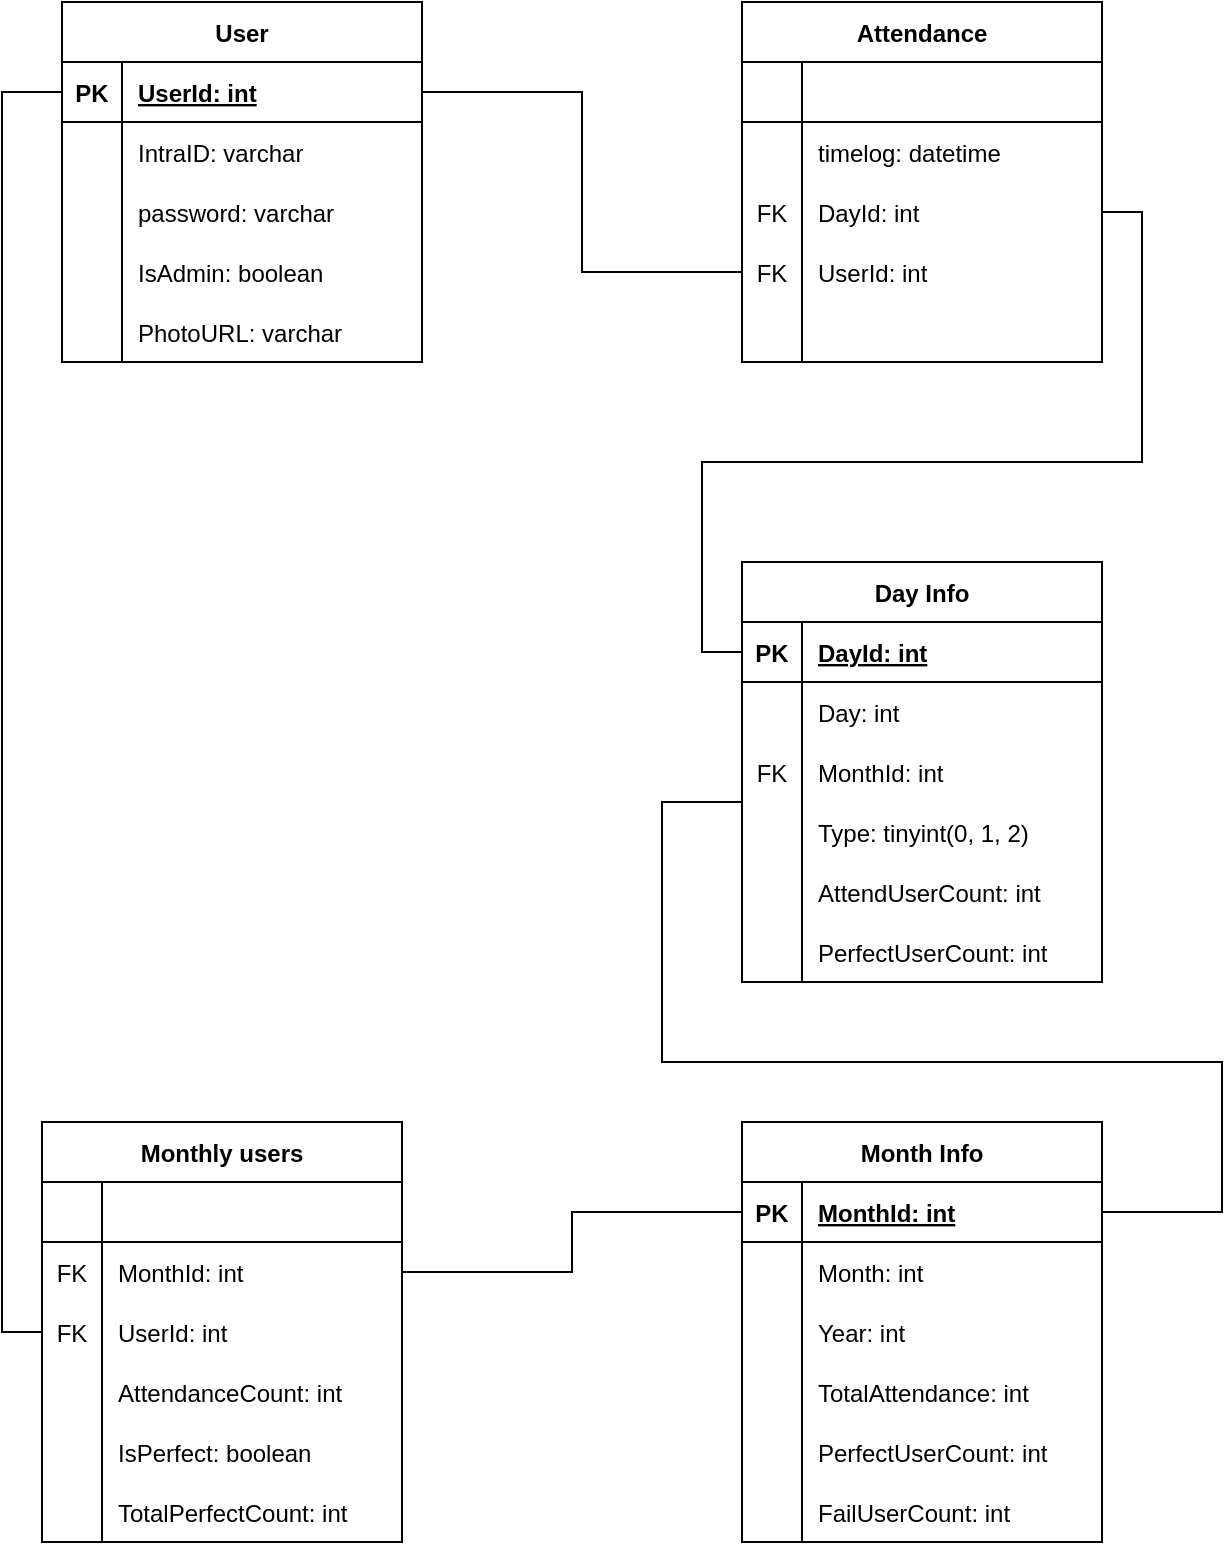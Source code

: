 <mxfile version="20.6.0" type="github" pages="2">
  <diagram id="hrctfZilkw3sNP6piZ-S" name="Shoveling">
    <mxGraphModel dx="901" dy="595" grid="1" gridSize="10" guides="1" tooltips="1" connect="1" arrows="1" fold="1" page="1" pageScale="1" pageWidth="827" pageHeight="1169" math="0" shadow="0">
      <root>
        <mxCell id="0" />
        <mxCell id="1" parent="0" />
        <mxCell id="fRmDbqD2H0PiXcywBHOq-1" value="User" style="shape=table;startSize=30;container=1;collapsible=1;childLayout=tableLayout;fixedRows=1;rowLines=0;fontStyle=1;align=center;resizeLast=1;" parent="1" vertex="1">
          <mxGeometry x="140" y="110" width="180" height="180" as="geometry">
            <mxRectangle x="130" y="170" width="70" height="30" as="alternateBounds" />
          </mxGeometry>
        </mxCell>
        <mxCell id="fRmDbqD2H0PiXcywBHOq-2" value="" style="shape=tableRow;horizontal=0;startSize=0;swimlaneHead=0;swimlaneBody=0;fillColor=none;collapsible=0;dropTarget=0;points=[[0,0.5],[1,0.5]];portConstraint=eastwest;top=0;left=0;right=0;bottom=1;" parent="fRmDbqD2H0PiXcywBHOq-1" vertex="1">
          <mxGeometry y="30" width="180" height="30" as="geometry" />
        </mxCell>
        <mxCell id="fRmDbqD2H0PiXcywBHOq-3" value="PK" style="shape=partialRectangle;connectable=0;fillColor=none;top=0;left=0;bottom=0;right=0;fontStyle=1;overflow=hidden;" parent="fRmDbqD2H0PiXcywBHOq-2" vertex="1">
          <mxGeometry width="30" height="30" as="geometry">
            <mxRectangle width="30" height="30" as="alternateBounds" />
          </mxGeometry>
        </mxCell>
        <mxCell id="fRmDbqD2H0PiXcywBHOq-4" value="UserId: int" style="shape=partialRectangle;connectable=0;fillColor=none;top=0;left=0;bottom=0;right=0;align=left;spacingLeft=6;fontStyle=5;overflow=hidden;" parent="fRmDbqD2H0PiXcywBHOq-2" vertex="1">
          <mxGeometry x="30" width="150" height="30" as="geometry">
            <mxRectangle width="150" height="30" as="alternateBounds" />
          </mxGeometry>
        </mxCell>
        <mxCell id="fRmDbqD2H0PiXcywBHOq-5" value="" style="shape=tableRow;horizontal=0;startSize=0;swimlaneHead=0;swimlaneBody=0;fillColor=none;collapsible=0;dropTarget=0;points=[[0,0.5],[1,0.5]];portConstraint=eastwest;top=0;left=0;right=0;bottom=0;" parent="fRmDbqD2H0PiXcywBHOq-1" vertex="1">
          <mxGeometry y="60" width="180" height="30" as="geometry" />
        </mxCell>
        <mxCell id="fRmDbqD2H0PiXcywBHOq-6" value="" style="shape=partialRectangle;connectable=0;fillColor=none;top=0;left=0;bottom=0;right=0;editable=1;overflow=hidden;" parent="fRmDbqD2H0PiXcywBHOq-5" vertex="1">
          <mxGeometry width="30" height="30" as="geometry">
            <mxRectangle width="30" height="30" as="alternateBounds" />
          </mxGeometry>
        </mxCell>
        <mxCell id="fRmDbqD2H0PiXcywBHOq-7" value="IntraID: varchar" style="shape=partialRectangle;connectable=0;fillColor=none;top=0;left=0;bottom=0;right=0;align=left;spacingLeft=6;overflow=hidden;" parent="fRmDbqD2H0PiXcywBHOq-5" vertex="1">
          <mxGeometry x="30" width="150" height="30" as="geometry">
            <mxRectangle width="150" height="30" as="alternateBounds" />
          </mxGeometry>
        </mxCell>
        <mxCell id="fRmDbqD2H0PiXcywBHOq-8" value="" style="shape=tableRow;horizontal=0;startSize=0;swimlaneHead=0;swimlaneBody=0;fillColor=none;collapsible=0;dropTarget=0;points=[[0,0.5],[1,0.5]];portConstraint=eastwest;top=0;left=0;right=0;bottom=0;" parent="fRmDbqD2H0PiXcywBHOq-1" vertex="1">
          <mxGeometry y="90" width="180" height="30" as="geometry" />
        </mxCell>
        <mxCell id="fRmDbqD2H0PiXcywBHOq-9" value="" style="shape=partialRectangle;connectable=0;fillColor=none;top=0;left=0;bottom=0;right=0;editable=1;overflow=hidden;" parent="fRmDbqD2H0PiXcywBHOq-8" vertex="1">
          <mxGeometry width="30" height="30" as="geometry">
            <mxRectangle width="30" height="30" as="alternateBounds" />
          </mxGeometry>
        </mxCell>
        <mxCell id="fRmDbqD2H0PiXcywBHOq-10" value="password: varchar" style="shape=partialRectangle;connectable=0;fillColor=none;top=0;left=0;bottom=0;right=0;align=left;spacingLeft=6;overflow=hidden;" parent="fRmDbqD2H0PiXcywBHOq-8" vertex="1">
          <mxGeometry x="30" width="150" height="30" as="geometry">
            <mxRectangle width="150" height="30" as="alternateBounds" />
          </mxGeometry>
        </mxCell>
        <mxCell id="fRmDbqD2H0PiXcywBHOq-11" value="" style="shape=tableRow;horizontal=0;startSize=0;swimlaneHead=0;swimlaneBody=0;fillColor=none;collapsible=0;dropTarget=0;points=[[0,0.5],[1,0.5]];portConstraint=eastwest;top=0;left=0;right=0;bottom=0;" parent="fRmDbqD2H0PiXcywBHOq-1" vertex="1">
          <mxGeometry y="120" width="180" height="30" as="geometry" />
        </mxCell>
        <mxCell id="fRmDbqD2H0PiXcywBHOq-12" value="" style="shape=partialRectangle;connectable=0;fillColor=none;top=0;left=0;bottom=0;right=0;editable=1;overflow=hidden;" parent="fRmDbqD2H0PiXcywBHOq-11" vertex="1">
          <mxGeometry width="30" height="30" as="geometry">
            <mxRectangle width="30" height="30" as="alternateBounds" />
          </mxGeometry>
        </mxCell>
        <mxCell id="fRmDbqD2H0PiXcywBHOq-13" value="IsAdmin: boolean" style="shape=partialRectangle;connectable=0;fillColor=none;top=0;left=0;bottom=0;right=0;align=left;spacingLeft=6;overflow=hidden;" parent="fRmDbqD2H0PiXcywBHOq-11" vertex="1">
          <mxGeometry x="30" width="150" height="30" as="geometry">
            <mxRectangle width="150" height="30" as="alternateBounds" />
          </mxGeometry>
        </mxCell>
        <mxCell id="fRmDbqD2H0PiXcywBHOq-15" value="" style="shape=tableRow;horizontal=0;startSize=0;swimlaneHead=0;swimlaneBody=0;fillColor=none;collapsible=0;dropTarget=0;points=[[0,0.5],[1,0.5]];portConstraint=eastwest;top=0;left=0;right=0;bottom=0;" parent="fRmDbqD2H0PiXcywBHOq-1" vertex="1">
          <mxGeometry y="150" width="180" height="30" as="geometry" />
        </mxCell>
        <mxCell id="fRmDbqD2H0PiXcywBHOq-16" value="" style="shape=partialRectangle;connectable=0;fillColor=none;top=0;left=0;bottom=0;right=0;editable=1;overflow=hidden;" parent="fRmDbqD2H0PiXcywBHOq-15" vertex="1">
          <mxGeometry width="30" height="30" as="geometry">
            <mxRectangle width="30" height="30" as="alternateBounds" />
          </mxGeometry>
        </mxCell>
        <mxCell id="fRmDbqD2H0PiXcywBHOq-17" value="PhotoURL: varchar" style="shape=partialRectangle;connectable=0;fillColor=none;top=0;left=0;bottom=0;right=0;align=left;spacingLeft=6;overflow=hidden;" parent="fRmDbqD2H0PiXcywBHOq-15" vertex="1">
          <mxGeometry x="30" width="150" height="30" as="geometry">
            <mxRectangle width="150" height="30" as="alternateBounds" />
          </mxGeometry>
        </mxCell>
        <mxCell id="fRmDbqD2H0PiXcywBHOq-21" value="Attendance" style="shape=table;startSize=30;container=1;collapsible=1;childLayout=tableLayout;fixedRows=1;rowLines=0;fontStyle=1;align=center;resizeLast=1;" parent="1" vertex="1">
          <mxGeometry x="480" y="110" width="180" height="180" as="geometry">
            <mxRectangle x="130" y="170" width="70" height="30" as="alternateBounds" />
          </mxGeometry>
        </mxCell>
        <mxCell id="fRmDbqD2H0PiXcywBHOq-22" value="" style="shape=tableRow;horizontal=0;startSize=0;swimlaneHead=0;swimlaneBody=0;fillColor=none;collapsible=0;dropTarget=0;points=[[0,0.5],[1,0.5]];portConstraint=eastwest;top=0;left=0;right=0;bottom=1;" parent="fRmDbqD2H0PiXcywBHOq-21" vertex="1">
          <mxGeometry y="30" width="180" height="30" as="geometry" />
        </mxCell>
        <mxCell id="fRmDbqD2H0PiXcywBHOq-23" value="" style="shape=partialRectangle;connectable=0;fillColor=none;top=0;left=0;bottom=0;right=0;fontStyle=1;overflow=hidden;" parent="fRmDbqD2H0PiXcywBHOq-22" vertex="1">
          <mxGeometry width="30" height="30" as="geometry">
            <mxRectangle width="30" height="30" as="alternateBounds" />
          </mxGeometry>
        </mxCell>
        <mxCell id="fRmDbqD2H0PiXcywBHOq-24" value="" style="shape=partialRectangle;connectable=0;fillColor=none;top=0;left=0;bottom=0;right=0;align=left;spacingLeft=6;fontStyle=5;overflow=hidden;" parent="fRmDbqD2H0PiXcywBHOq-22" vertex="1">
          <mxGeometry x="30" width="150" height="30" as="geometry">
            <mxRectangle width="150" height="30" as="alternateBounds" />
          </mxGeometry>
        </mxCell>
        <mxCell id="fRmDbqD2H0PiXcywBHOq-25" value="" style="shape=tableRow;horizontal=0;startSize=0;swimlaneHead=0;swimlaneBody=0;fillColor=none;collapsible=0;dropTarget=0;points=[[0,0.5],[1,0.5]];portConstraint=eastwest;top=0;left=0;right=0;bottom=0;" parent="fRmDbqD2H0PiXcywBHOq-21" vertex="1">
          <mxGeometry y="60" width="180" height="30" as="geometry" />
        </mxCell>
        <mxCell id="fRmDbqD2H0PiXcywBHOq-26" value="" style="shape=partialRectangle;connectable=0;fillColor=none;top=0;left=0;bottom=0;right=0;editable=1;overflow=hidden;" parent="fRmDbqD2H0PiXcywBHOq-25" vertex="1">
          <mxGeometry width="30" height="30" as="geometry">
            <mxRectangle width="30" height="30" as="alternateBounds" />
          </mxGeometry>
        </mxCell>
        <mxCell id="fRmDbqD2H0PiXcywBHOq-27" value="timelog: datetime" style="shape=partialRectangle;connectable=0;fillColor=none;top=0;left=0;bottom=0;right=0;align=left;spacingLeft=6;overflow=hidden;" parent="fRmDbqD2H0PiXcywBHOq-25" vertex="1">
          <mxGeometry x="30" width="150" height="30" as="geometry">
            <mxRectangle width="150" height="30" as="alternateBounds" />
          </mxGeometry>
        </mxCell>
        <mxCell id="fRmDbqD2H0PiXcywBHOq-28" value="" style="shape=tableRow;horizontal=0;startSize=0;swimlaneHead=0;swimlaneBody=0;fillColor=none;collapsible=0;dropTarget=0;points=[[0,0.5],[1,0.5]];portConstraint=eastwest;top=0;left=0;right=0;bottom=0;" parent="fRmDbqD2H0PiXcywBHOq-21" vertex="1">
          <mxGeometry y="90" width="180" height="30" as="geometry" />
        </mxCell>
        <mxCell id="fRmDbqD2H0PiXcywBHOq-29" value="FK" style="shape=partialRectangle;connectable=0;fillColor=none;top=0;left=0;bottom=0;right=0;editable=1;overflow=hidden;" parent="fRmDbqD2H0PiXcywBHOq-28" vertex="1">
          <mxGeometry width="30" height="30" as="geometry">
            <mxRectangle width="30" height="30" as="alternateBounds" />
          </mxGeometry>
        </mxCell>
        <mxCell id="fRmDbqD2H0PiXcywBHOq-30" value="DayId: int" style="shape=partialRectangle;connectable=0;fillColor=none;top=0;left=0;bottom=0;right=0;align=left;spacingLeft=6;overflow=hidden;" parent="fRmDbqD2H0PiXcywBHOq-28" vertex="1">
          <mxGeometry x="30" width="150" height="30" as="geometry">
            <mxRectangle width="150" height="30" as="alternateBounds" />
          </mxGeometry>
        </mxCell>
        <mxCell id="fRmDbqD2H0PiXcywBHOq-31" value="" style="shape=tableRow;horizontal=0;startSize=0;swimlaneHead=0;swimlaneBody=0;fillColor=none;collapsible=0;dropTarget=0;points=[[0,0.5],[1,0.5]];portConstraint=eastwest;top=0;left=0;right=0;bottom=0;" parent="fRmDbqD2H0PiXcywBHOq-21" vertex="1">
          <mxGeometry y="120" width="180" height="30" as="geometry" />
        </mxCell>
        <mxCell id="fRmDbqD2H0PiXcywBHOq-32" value="FK" style="shape=partialRectangle;connectable=0;fillColor=none;top=0;left=0;bottom=0;right=0;editable=1;overflow=hidden;" parent="fRmDbqD2H0PiXcywBHOq-31" vertex="1">
          <mxGeometry width="30" height="30" as="geometry">
            <mxRectangle width="30" height="30" as="alternateBounds" />
          </mxGeometry>
        </mxCell>
        <mxCell id="fRmDbqD2H0PiXcywBHOq-33" value="UserId: int" style="shape=partialRectangle;connectable=0;fillColor=none;top=0;left=0;bottom=0;right=0;align=left;spacingLeft=6;overflow=hidden;" parent="fRmDbqD2H0PiXcywBHOq-31" vertex="1">
          <mxGeometry x="30" width="150" height="30" as="geometry">
            <mxRectangle width="150" height="30" as="alternateBounds" />
          </mxGeometry>
        </mxCell>
        <mxCell id="fRmDbqD2H0PiXcywBHOq-34" value="" style="shape=tableRow;horizontal=0;startSize=0;swimlaneHead=0;swimlaneBody=0;fillColor=none;collapsible=0;dropTarget=0;points=[[0,0.5],[1,0.5]];portConstraint=eastwest;top=0;left=0;right=0;bottom=0;" parent="fRmDbqD2H0PiXcywBHOq-21" vertex="1">
          <mxGeometry y="150" width="180" height="30" as="geometry" />
        </mxCell>
        <mxCell id="fRmDbqD2H0PiXcywBHOq-35" value="" style="shape=partialRectangle;connectable=0;fillColor=none;top=0;left=0;bottom=0;right=0;editable=1;overflow=hidden;" parent="fRmDbqD2H0PiXcywBHOq-34" vertex="1">
          <mxGeometry width="30" height="30" as="geometry">
            <mxRectangle width="30" height="30" as="alternateBounds" />
          </mxGeometry>
        </mxCell>
        <mxCell id="fRmDbqD2H0PiXcywBHOq-36" value="" style="shape=partialRectangle;connectable=0;fillColor=none;top=0;left=0;bottom=0;right=0;align=left;spacingLeft=6;overflow=hidden;" parent="fRmDbqD2H0PiXcywBHOq-34" vertex="1">
          <mxGeometry x="30" width="150" height="30" as="geometry">
            <mxRectangle width="150" height="30" as="alternateBounds" />
          </mxGeometry>
        </mxCell>
        <mxCell id="fRmDbqD2H0PiXcywBHOq-37" value="Monthly users" style="shape=table;startSize=30;container=1;collapsible=1;childLayout=tableLayout;fixedRows=1;rowLines=0;fontStyle=1;align=center;resizeLast=1;" parent="1" vertex="1">
          <mxGeometry x="130" y="670" width="180" height="210" as="geometry">
            <mxRectangle x="130" y="170" width="70" height="30" as="alternateBounds" />
          </mxGeometry>
        </mxCell>
        <mxCell id="fRmDbqD2H0PiXcywBHOq-38" value="" style="shape=tableRow;horizontal=0;startSize=0;swimlaneHead=0;swimlaneBody=0;fillColor=none;collapsible=0;dropTarget=0;points=[[0,0.5],[1,0.5]];portConstraint=eastwest;top=0;left=0;right=0;bottom=1;" parent="fRmDbqD2H0PiXcywBHOq-37" vertex="1">
          <mxGeometry y="30" width="180" height="30" as="geometry" />
        </mxCell>
        <mxCell id="fRmDbqD2H0PiXcywBHOq-39" value="" style="shape=partialRectangle;connectable=0;fillColor=none;top=0;left=0;bottom=0;right=0;fontStyle=1;overflow=hidden;" parent="fRmDbqD2H0PiXcywBHOq-38" vertex="1">
          <mxGeometry width="30" height="30" as="geometry">
            <mxRectangle width="30" height="30" as="alternateBounds" />
          </mxGeometry>
        </mxCell>
        <mxCell id="fRmDbqD2H0PiXcywBHOq-40" value="" style="shape=partialRectangle;connectable=0;fillColor=none;top=0;left=0;bottom=0;right=0;align=left;spacingLeft=6;fontStyle=5;overflow=hidden;" parent="fRmDbqD2H0PiXcywBHOq-38" vertex="1">
          <mxGeometry x="30" width="150" height="30" as="geometry">
            <mxRectangle width="150" height="30" as="alternateBounds" />
          </mxGeometry>
        </mxCell>
        <mxCell id="fRmDbqD2H0PiXcywBHOq-41" value="" style="shape=tableRow;horizontal=0;startSize=0;swimlaneHead=0;swimlaneBody=0;fillColor=none;collapsible=0;dropTarget=0;points=[[0,0.5],[1,0.5]];portConstraint=eastwest;top=0;left=0;right=0;bottom=0;" parent="fRmDbqD2H0PiXcywBHOq-37" vertex="1">
          <mxGeometry y="60" width="180" height="30" as="geometry" />
        </mxCell>
        <mxCell id="fRmDbqD2H0PiXcywBHOq-42" value="FK" style="shape=partialRectangle;connectable=0;fillColor=none;top=0;left=0;bottom=0;right=0;editable=1;overflow=hidden;" parent="fRmDbqD2H0PiXcywBHOq-41" vertex="1">
          <mxGeometry width="30" height="30" as="geometry">
            <mxRectangle width="30" height="30" as="alternateBounds" />
          </mxGeometry>
        </mxCell>
        <mxCell id="fRmDbqD2H0PiXcywBHOq-43" value="MonthId: int" style="shape=partialRectangle;connectable=0;fillColor=none;top=0;left=0;bottom=0;right=0;align=left;spacingLeft=6;overflow=hidden;" parent="fRmDbqD2H0PiXcywBHOq-41" vertex="1">
          <mxGeometry x="30" width="150" height="30" as="geometry">
            <mxRectangle width="150" height="30" as="alternateBounds" />
          </mxGeometry>
        </mxCell>
        <mxCell id="fRmDbqD2H0PiXcywBHOq-44" value="" style="shape=tableRow;horizontal=0;startSize=0;swimlaneHead=0;swimlaneBody=0;fillColor=none;collapsible=0;dropTarget=0;points=[[0,0.5],[1,0.5]];portConstraint=eastwest;top=0;left=0;right=0;bottom=0;" parent="fRmDbqD2H0PiXcywBHOq-37" vertex="1">
          <mxGeometry y="90" width="180" height="30" as="geometry" />
        </mxCell>
        <mxCell id="fRmDbqD2H0PiXcywBHOq-45" value="FK" style="shape=partialRectangle;connectable=0;fillColor=none;top=0;left=0;bottom=0;right=0;editable=1;overflow=hidden;" parent="fRmDbqD2H0PiXcywBHOq-44" vertex="1">
          <mxGeometry width="30" height="30" as="geometry">
            <mxRectangle width="30" height="30" as="alternateBounds" />
          </mxGeometry>
        </mxCell>
        <mxCell id="fRmDbqD2H0PiXcywBHOq-46" value="UserId: int" style="shape=partialRectangle;connectable=0;fillColor=none;top=0;left=0;bottom=0;right=0;align=left;spacingLeft=6;overflow=hidden;" parent="fRmDbqD2H0PiXcywBHOq-44" vertex="1">
          <mxGeometry x="30" width="150" height="30" as="geometry">
            <mxRectangle width="150" height="30" as="alternateBounds" />
          </mxGeometry>
        </mxCell>
        <mxCell id="fRmDbqD2H0PiXcywBHOq-47" value="" style="shape=tableRow;horizontal=0;startSize=0;swimlaneHead=0;swimlaneBody=0;fillColor=none;collapsible=0;dropTarget=0;points=[[0,0.5],[1,0.5]];portConstraint=eastwest;top=0;left=0;right=0;bottom=0;" parent="fRmDbqD2H0PiXcywBHOq-37" vertex="1">
          <mxGeometry y="120" width="180" height="30" as="geometry" />
        </mxCell>
        <mxCell id="fRmDbqD2H0PiXcywBHOq-48" value="" style="shape=partialRectangle;connectable=0;fillColor=none;top=0;left=0;bottom=0;right=0;editable=1;overflow=hidden;" parent="fRmDbqD2H0PiXcywBHOq-47" vertex="1">
          <mxGeometry width="30" height="30" as="geometry">
            <mxRectangle width="30" height="30" as="alternateBounds" />
          </mxGeometry>
        </mxCell>
        <mxCell id="fRmDbqD2H0PiXcywBHOq-49" value="AttendanceCount: int" style="shape=partialRectangle;connectable=0;fillColor=none;top=0;left=0;bottom=0;right=0;align=left;spacingLeft=6;overflow=hidden;" parent="fRmDbqD2H0PiXcywBHOq-47" vertex="1">
          <mxGeometry x="30" width="150" height="30" as="geometry">
            <mxRectangle width="150" height="30" as="alternateBounds" />
          </mxGeometry>
        </mxCell>
        <mxCell id="fRmDbqD2H0PiXcywBHOq-50" value="" style="shape=tableRow;horizontal=0;startSize=0;swimlaneHead=0;swimlaneBody=0;fillColor=none;collapsible=0;dropTarget=0;points=[[0,0.5],[1,0.5]];portConstraint=eastwest;top=0;left=0;right=0;bottom=0;" parent="fRmDbqD2H0PiXcywBHOq-37" vertex="1">
          <mxGeometry y="150" width="180" height="30" as="geometry" />
        </mxCell>
        <mxCell id="fRmDbqD2H0PiXcywBHOq-51" value="" style="shape=partialRectangle;connectable=0;fillColor=none;top=0;left=0;bottom=0;right=0;editable=1;overflow=hidden;" parent="fRmDbqD2H0PiXcywBHOq-50" vertex="1">
          <mxGeometry width="30" height="30" as="geometry">
            <mxRectangle width="30" height="30" as="alternateBounds" />
          </mxGeometry>
        </mxCell>
        <mxCell id="fRmDbqD2H0PiXcywBHOq-52" value="IsPerfect: boolean" style="shape=partialRectangle;connectable=0;fillColor=none;top=0;left=0;bottom=0;right=0;align=left;spacingLeft=6;overflow=hidden;" parent="fRmDbqD2H0PiXcywBHOq-50" vertex="1">
          <mxGeometry x="30" width="150" height="30" as="geometry">
            <mxRectangle width="150" height="30" as="alternateBounds" />
          </mxGeometry>
        </mxCell>
        <mxCell id="LgjxHeAH9OMKsU2mawcV-5" value="" style="shape=tableRow;horizontal=0;startSize=0;swimlaneHead=0;swimlaneBody=0;fillColor=none;collapsible=0;dropTarget=0;points=[[0,0.5],[1,0.5]];portConstraint=eastwest;top=0;left=0;right=0;bottom=0;" parent="fRmDbqD2H0PiXcywBHOq-37" vertex="1">
          <mxGeometry y="180" width="180" height="30" as="geometry" />
        </mxCell>
        <mxCell id="LgjxHeAH9OMKsU2mawcV-6" value="" style="shape=partialRectangle;connectable=0;fillColor=none;top=0;left=0;bottom=0;right=0;editable=1;overflow=hidden;" parent="LgjxHeAH9OMKsU2mawcV-5" vertex="1">
          <mxGeometry width="30" height="30" as="geometry">
            <mxRectangle width="30" height="30" as="alternateBounds" />
          </mxGeometry>
        </mxCell>
        <mxCell id="LgjxHeAH9OMKsU2mawcV-7" value="TotalPerfectCount: int" style="shape=partialRectangle;connectable=0;fillColor=none;top=0;left=0;bottom=0;right=0;align=left;spacingLeft=6;overflow=hidden;" parent="LgjxHeAH9OMKsU2mawcV-5" vertex="1">
          <mxGeometry x="30" width="150" height="30" as="geometry">
            <mxRectangle width="150" height="30" as="alternateBounds" />
          </mxGeometry>
        </mxCell>
        <mxCell id="fRmDbqD2H0PiXcywBHOq-53" value="Month Info" style="shape=table;startSize=30;container=1;collapsible=1;childLayout=tableLayout;fixedRows=1;rowLines=0;fontStyle=1;align=center;resizeLast=1;" parent="1" vertex="1">
          <mxGeometry x="480" y="670" width="180" height="210" as="geometry">
            <mxRectangle x="130" y="170" width="70" height="30" as="alternateBounds" />
          </mxGeometry>
        </mxCell>
        <mxCell id="fRmDbqD2H0PiXcywBHOq-54" value="" style="shape=tableRow;horizontal=0;startSize=0;swimlaneHead=0;swimlaneBody=0;fillColor=none;collapsible=0;dropTarget=0;points=[[0,0.5],[1,0.5]];portConstraint=eastwest;top=0;left=0;right=0;bottom=1;" parent="fRmDbqD2H0PiXcywBHOq-53" vertex="1">
          <mxGeometry y="30" width="180" height="30" as="geometry" />
        </mxCell>
        <mxCell id="fRmDbqD2H0PiXcywBHOq-55" value="PK" style="shape=partialRectangle;connectable=0;fillColor=none;top=0;left=0;bottom=0;right=0;fontStyle=1;overflow=hidden;" parent="fRmDbqD2H0PiXcywBHOq-54" vertex="1">
          <mxGeometry width="30" height="30" as="geometry">
            <mxRectangle width="30" height="30" as="alternateBounds" />
          </mxGeometry>
        </mxCell>
        <mxCell id="fRmDbqD2H0PiXcywBHOq-56" value="MonthId: int" style="shape=partialRectangle;connectable=0;fillColor=none;top=0;left=0;bottom=0;right=0;align=left;spacingLeft=6;fontStyle=5;overflow=hidden;" parent="fRmDbqD2H0PiXcywBHOq-54" vertex="1">
          <mxGeometry x="30" width="150" height="30" as="geometry">
            <mxRectangle width="150" height="30" as="alternateBounds" />
          </mxGeometry>
        </mxCell>
        <mxCell id="fRmDbqD2H0PiXcywBHOq-57" value="" style="shape=tableRow;horizontal=0;startSize=0;swimlaneHead=0;swimlaneBody=0;fillColor=none;collapsible=0;dropTarget=0;points=[[0,0.5],[1,0.5]];portConstraint=eastwest;top=0;left=0;right=0;bottom=0;" parent="fRmDbqD2H0PiXcywBHOq-53" vertex="1">
          <mxGeometry y="60" width="180" height="30" as="geometry" />
        </mxCell>
        <mxCell id="fRmDbqD2H0PiXcywBHOq-58" value="" style="shape=partialRectangle;connectable=0;fillColor=none;top=0;left=0;bottom=0;right=0;editable=1;overflow=hidden;" parent="fRmDbqD2H0PiXcywBHOq-57" vertex="1">
          <mxGeometry width="30" height="30" as="geometry">
            <mxRectangle width="30" height="30" as="alternateBounds" />
          </mxGeometry>
        </mxCell>
        <mxCell id="fRmDbqD2H0PiXcywBHOq-59" value="Month: int" style="shape=partialRectangle;connectable=0;fillColor=none;top=0;left=0;bottom=0;right=0;align=left;spacingLeft=6;overflow=hidden;" parent="fRmDbqD2H0PiXcywBHOq-57" vertex="1">
          <mxGeometry x="30" width="150" height="30" as="geometry">
            <mxRectangle width="150" height="30" as="alternateBounds" />
          </mxGeometry>
        </mxCell>
        <mxCell id="fRmDbqD2H0PiXcywBHOq-60" value="" style="shape=tableRow;horizontal=0;startSize=0;swimlaneHead=0;swimlaneBody=0;fillColor=none;collapsible=0;dropTarget=0;points=[[0,0.5],[1,0.5]];portConstraint=eastwest;top=0;left=0;right=0;bottom=0;" parent="fRmDbqD2H0PiXcywBHOq-53" vertex="1">
          <mxGeometry y="90" width="180" height="30" as="geometry" />
        </mxCell>
        <mxCell id="fRmDbqD2H0PiXcywBHOq-61" value="" style="shape=partialRectangle;connectable=0;fillColor=none;top=0;left=0;bottom=0;right=0;editable=1;overflow=hidden;" parent="fRmDbqD2H0PiXcywBHOq-60" vertex="1">
          <mxGeometry width="30" height="30" as="geometry">
            <mxRectangle width="30" height="30" as="alternateBounds" />
          </mxGeometry>
        </mxCell>
        <mxCell id="fRmDbqD2H0PiXcywBHOq-62" value="Year: int" style="shape=partialRectangle;connectable=0;fillColor=none;top=0;left=0;bottom=0;right=0;align=left;spacingLeft=6;overflow=hidden;" parent="fRmDbqD2H0PiXcywBHOq-60" vertex="1">
          <mxGeometry x="30" width="150" height="30" as="geometry">
            <mxRectangle width="150" height="30" as="alternateBounds" />
          </mxGeometry>
        </mxCell>
        <mxCell id="fRmDbqD2H0PiXcywBHOq-63" value="" style="shape=tableRow;horizontal=0;startSize=0;swimlaneHead=0;swimlaneBody=0;fillColor=none;collapsible=0;dropTarget=0;points=[[0,0.5],[1,0.5]];portConstraint=eastwest;top=0;left=0;right=0;bottom=0;" parent="fRmDbqD2H0PiXcywBHOq-53" vertex="1">
          <mxGeometry y="120" width="180" height="30" as="geometry" />
        </mxCell>
        <mxCell id="fRmDbqD2H0PiXcywBHOq-64" value="" style="shape=partialRectangle;connectable=0;fillColor=none;top=0;left=0;bottom=0;right=0;editable=1;overflow=hidden;" parent="fRmDbqD2H0PiXcywBHOq-63" vertex="1">
          <mxGeometry width="30" height="30" as="geometry">
            <mxRectangle width="30" height="30" as="alternateBounds" />
          </mxGeometry>
        </mxCell>
        <mxCell id="fRmDbqD2H0PiXcywBHOq-65" value="TotalAttendance: int" style="shape=partialRectangle;connectable=0;fillColor=none;top=0;left=0;bottom=0;right=0;align=left;spacingLeft=6;overflow=hidden;" parent="fRmDbqD2H0PiXcywBHOq-63" vertex="1">
          <mxGeometry x="30" width="150" height="30" as="geometry">
            <mxRectangle width="150" height="30" as="alternateBounds" />
          </mxGeometry>
        </mxCell>
        <mxCell id="fRmDbqD2H0PiXcywBHOq-66" value="" style="shape=tableRow;horizontal=0;startSize=0;swimlaneHead=0;swimlaneBody=0;fillColor=none;collapsible=0;dropTarget=0;points=[[0,0.5],[1,0.5]];portConstraint=eastwest;top=0;left=0;right=0;bottom=0;" parent="fRmDbqD2H0PiXcywBHOq-53" vertex="1">
          <mxGeometry y="150" width="180" height="30" as="geometry" />
        </mxCell>
        <mxCell id="fRmDbqD2H0PiXcywBHOq-67" value="" style="shape=partialRectangle;connectable=0;fillColor=none;top=0;left=0;bottom=0;right=0;editable=1;overflow=hidden;" parent="fRmDbqD2H0PiXcywBHOq-66" vertex="1">
          <mxGeometry width="30" height="30" as="geometry">
            <mxRectangle width="30" height="30" as="alternateBounds" />
          </mxGeometry>
        </mxCell>
        <mxCell id="fRmDbqD2H0PiXcywBHOq-68" value="PerfectUserCount: int" style="shape=partialRectangle;connectable=0;fillColor=none;top=0;left=0;bottom=0;right=0;align=left;spacingLeft=6;overflow=hidden;" parent="fRmDbqD2H0PiXcywBHOq-66" vertex="1">
          <mxGeometry x="30" width="150" height="30" as="geometry">
            <mxRectangle width="150" height="30" as="alternateBounds" />
          </mxGeometry>
        </mxCell>
        <mxCell id="LgjxHeAH9OMKsU2mawcV-2" value="" style="shape=tableRow;horizontal=0;startSize=0;swimlaneHead=0;swimlaneBody=0;fillColor=none;collapsible=0;dropTarget=0;points=[[0,0.5],[1,0.5]];portConstraint=eastwest;top=0;left=0;right=0;bottom=0;" parent="fRmDbqD2H0PiXcywBHOq-53" vertex="1">
          <mxGeometry y="180" width="180" height="30" as="geometry" />
        </mxCell>
        <mxCell id="LgjxHeAH9OMKsU2mawcV-3" value="" style="shape=partialRectangle;connectable=0;fillColor=none;top=0;left=0;bottom=0;right=0;editable=1;overflow=hidden;" parent="LgjxHeAH9OMKsU2mawcV-2" vertex="1">
          <mxGeometry width="30" height="30" as="geometry">
            <mxRectangle width="30" height="30" as="alternateBounds" />
          </mxGeometry>
        </mxCell>
        <mxCell id="LgjxHeAH9OMKsU2mawcV-4" value="FailUserCount: int" style="shape=partialRectangle;connectable=0;fillColor=none;top=0;left=0;bottom=0;right=0;align=left;spacingLeft=6;overflow=hidden;" parent="LgjxHeAH9OMKsU2mawcV-2" vertex="1">
          <mxGeometry x="30" width="150" height="30" as="geometry">
            <mxRectangle width="150" height="30" as="alternateBounds" />
          </mxGeometry>
        </mxCell>
        <mxCell id="fRmDbqD2H0PiXcywBHOq-88" style="edgeStyle=orthogonalEdgeStyle;rounded=0;orthogonalLoop=1;jettySize=auto;html=1;exitX=0;exitY=0.5;exitDx=0;exitDy=0;entryX=1;entryY=0.5;entryDx=0;entryDy=0;endArrow=none;endFill=0;" parent="1" source="fRmDbqD2H0PiXcywBHOq-70" target="fRmDbqD2H0PiXcywBHOq-28" edge="1">
          <mxGeometry relative="1" as="geometry">
            <Array as="points">
              <mxPoint x="460" y="435" />
              <mxPoint x="460" y="340" />
              <mxPoint x="680" y="340" />
              <mxPoint x="680" y="215" />
            </Array>
          </mxGeometry>
        </mxCell>
        <mxCell id="fRmDbqD2H0PiXcywBHOq-69" value="Day Info" style="shape=table;startSize=30;container=1;collapsible=1;childLayout=tableLayout;fixedRows=1;rowLines=0;fontStyle=1;align=center;resizeLast=1;" parent="1" vertex="1">
          <mxGeometry x="480" y="390" width="180" height="210" as="geometry">
            <mxRectangle x="130" y="170" width="70" height="30" as="alternateBounds" />
          </mxGeometry>
        </mxCell>
        <mxCell id="fRmDbqD2H0PiXcywBHOq-70" value="" style="shape=tableRow;horizontal=0;startSize=0;swimlaneHead=0;swimlaneBody=0;fillColor=none;collapsible=0;dropTarget=0;points=[[0,0.5],[1,0.5]];portConstraint=eastwest;top=0;left=0;right=0;bottom=1;" parent="fRmDbqD2H0PiXcywBHOq-69" vertex="1">
          <mxGeometry y="30" width="180" height="30" as="geometry" />
        </mxCell>
        <mxCell id="fRmDbqD2H0PiXcywBHOq-71" value="PK" style="shape=partialRectangle;connectable=0;fillColor=none;top=0;left=0;bottom=0;right=0;fontStyle=1;overflow=hidden;" parent="fRmDbqD2H0PiXcywBHOq-70" vertex="1">
          <mxGeometry width="30" height="30" as="geometry">
            <mxRectangle width="30" height="30" as="alternateBounds" />
          </mxGeometry>
        </mxCell>
        <mxCell id="fRmDbqD2H0PiXcywBHOq-72" value="DayId: int" style="shape=partialRectangle;connectable=0;fillColor=none;top=0;left=0;bottom=0;right=0;align=left;spacingLeft=6;fontStyle=5;overflow=hidden;" parent="fRmDbqD2H0PiXcywBHOq-70" vertex="1">
          <mxGeometry x="30" width="150" height="30" as="geometry">
            <mxRectangle width="150" height="30" as="alternateBounds" />
          </mxGeometry>
        </mxCell>
        <mxCell id="fRmDbqD2H0PiXcywBHOq-73" value="" style="shape=tableRow;horizontal=0;startSize=0;swimlaneHead=0;swimlaneBody=0;fillColor=none;collapsible=0;dropTarget=0;points=[[0,0.5],[1,0.5]];portConstraint=eastwest;top=0;left=0;right=0;bottom=0;" parent="fRmDbqD2H0PiXcywBHOq-69" vertex="1">
          <mxGeometry y="60" width="180" height="30" as="geometry" />
        </mxCell>
        <mxCell id="fRmDbqD2H0PiXcywBHOq-74" value="" style="shape=partialRectangle;connectable=0;fillColor=none;top=0;left=0;bottom=0;right=0;editable=1;overflow=hidden;" parent="fRmDbqD2H0PiXcywBHOq-73" vertex="1">
          <mxGeometry width="30" height="30" as="geometry">
            <mxRectangle width="30" height="30" as="alternateBounds" />
          </mxGeometry>
        </mxCell>
        <mxCell id="fRmDbqD2H0PiXcywBHOq-75" value="Day: int" style="shape=partialRectangle;connectable=0;fillColor=none;top=0;left=0;bottom=0;right=0;align=left;spacingLeft=6;overflow=hidden;" parent="fRmDbqD2H0PiXcywBHOq-73" vertex="1">
          <mxGeometry x="30" width="150" height="30" as="geometry">
            <mxRectangle width="150" height="30" as="alternateBounds" />
          </mxGeometry>
        </mxCell>
        <mxCell id="fRmDbqD2H0PiXcywBHOq-85" value="" style="shape=tableRow;horizontal=0;startSize=0;swimlaneHead=0;swimlaneBody=0;fillColor=none;collapsible=0;dropTarget=0;points=[[0,0.5],[1,0.5]];portConstraint=eastwest;top=0;left=0;right=0;bottom=0;" parent="fRmDbqD2H0PiXcywBHOq-69" vertex="1">
          <mxGeometry y="90" width="180" height="30" as="geometry" />
        </mxCell>
        <mxCell id="fRmDbqD2H0PiXcywBHOq-86" value="FK" style="shape=partialRectangle;connectable=0;fillColor=none;top=0;left=0;bottom=0;right=0;editable=1;overflow=hidden;" parent="fRmDbqD2H0PiXcywBHOq-85" vertex="1">
          <mxGeometry width="30" height="30" as="geometry">
            <mxRectangle width="30" height="30" as="alternateBounds" />
          </mxGeometry>
        </mxCell>
        <mxCell id="fRmDbqD2H0PiXcywBHOq-87" value="MonthId: int" style="shape=partialRectangle;connectable=0;fillColor=none;top=0;left=0;bottom=0;right=0;align=left;spacingLeft=6;overflow=hidden;" parent="fRmDbqD2H0PiXcywBHOq-85" vertex="1">
          <mxGeometry x="30" width="150" height="30" as="geometry">
            <mxRectangle width="150" height="30" as="alternateBounds" />
          </mxGeometry>
        </mxCell>
        <mxCell id="fRmDbqD2H0PiXcywBHOq-76" value="" style="shape=tableRow;horizontal=0;startSize=0;swimlaneHead=0;swimlaneBody=0;fillColor=none;collapsible=0;dropTarget=0;points=[[0,0.5],[1,0.5]];portConstraint=eastwest;top=0;left=0;right=0;bottom=0;" parent="fRmDbqD2H0PiXcywBHOq-69" vertex="1">
          <mxGeometry y="120" width="180" height="30" as="geometry" />
        </mxCell>
        <mxCell id="fRmDbqD2H0PiXcywBHOq-77" value="" style="shape=partialRectangle;connectable=0;fillColor=none;top=0;left=0;bottom=0;right=0;editable=1;overflow=hidden;" parent="fRmDbqD2H0PiXcywBHOq-76" vertex="1">
          <mxGeometry width="30" height="30" as="geometry">
            <mxRectangle width="30" height="30" as="alternateBounds" />
          </mxGeometry>
        </mxCell>
        <mxCell id="fRmDbqD2H0PiXcywBHOq-78" value="Type: tinyint(0, 1, 2)" style="shape=partialRectangle;connectable=0;fillColor=none;top=0;left=0;bottom=0;right=0;align=left;spacingLeft=6;overflow=hidden;" parent="fRmDbqD2H0PiXcywBHOq-76" vertex="1">
          <mxGeometry x="30" width="150" height="30" as="geometry">
            <mxRectangle width="150" height="30" as="alternateBounds" />
          </mxGeometry>
        </mxCell>
        <mxCell id="fRmDbqD2H0PiXcywBHOq-79" value="" style="shape=tableRow;horizontal=0;startSize=0;swimlaneHead=0;swimlaneBody=0;fillColor=none;collapsible=0;dropTarget=0;points=[[0,0.5],[1,0.5]];portConstraint=eastwest;top=0;left=0;right=0;bottom=0;" parent="fRmDbqD2H0PiXcywBHOq-69" vertex="1">
          <mxGeometry y="150" width="180" height="30" as="geometry" />
        </mxCell>
        <mxCell id="fRmDbqD2H0PiXcywBHOq-80" value="" style="shape=partialRectangle;connectable=0;fillColor=none;top=0;left=0;bottom=0;right=0;editable=1;overflow=hidden;" parent="fRmDbqD2H0PiXcywBHOq-79" vertex="1">
          <mxGeometry width="30" height="30" as="geometry">
            <mxRectangle width="30" height="30" as="alternateBounds" />
          </mxGeometry>
        </mxCell>
        <mxCell id="fRmDbqD2H0PiXcywBHOq-81" value="AttendUserCount: int" style="shape=partialRectangle;connectable=0;fillColor=none;top=0;left=0;bottom=0;right=0;align=left;spacingLeft=6;overflow=hidden;" parent="fRmDbqD2H0PiXcywBHOq-79" vertex="1">
          <mxGeometry x="30" width="150" height="30" as="geometry">
            <mxRectangle width="150" height="30" as="alternateBounds" />
          </mxGeometry>
        </mxCell>
        <mxCell id="fRmDbqD2H0PiXcywBHOq-82" value="" style="shape=tableRow;horizontal=0;startSize=0;swimlaneHead=0;swimlaneBody=0;fillColor=none;collapsible=0;dropTarget=0;points=[[0,0.5],[1,0.5]];portConstraint=eastwest;top=0;left=0;right=0;bottom=0;" parent="fRmDbqD2H0PiXcywBHOq-69" vertex="1">
          <mxGeometry y="180" width="180" height="30" as="geometry" />
        </mxCell>
        <mxCell id="fRmDbqD2H0PiXcywBHOq-83" value="" style="shape=partialRectangle;connectable=0;fillColor=none;top=0;left=0;bottom=0;right=0;editable=1;overflow=hidden;" parent="fRmDbqD2H0PiXcywBHOq-82" vertex="1">
          <mxGeometry width="30" height="30" as="geometry">
            <mxRectangle width="30" height="30" as="alternateBounds" />
          </mxGeometry>
        </mxCell>
        <mxCell id="fRmDbqD2H0PiXcywBHOq-84" value="PerfectUserCount: int" style="shape=partialRectangle;connectable=0;fillColor=none;top=0;left=0;bottom=0;right=0;align=left;spacingLeft=6;overflow=hidden;" parent="fRmDbqD2H0PiXcywBHOq-82" vertex="1">
          <mxGeometry x="30" width="150" height="30" as="geometry">
            <mxRectangle width="150" height="30" as="alternateBounds" />
          </mxGeometry>
        </mxCell>
        <mxCell id="fRmDbqD2H0PiXcywBHOq-89" style="edgeStyle=orthogonalEdgeStyle;rounded=0;orthogonalLoop=1;jettySize=auto;html=1;exitX=1;exitY=0.5;exitDx=0;exitDy=0;entryX=0;entryY=0.5;entryDx=0;entryDy=0;endArrow=none;endFill=0;" parent="1" source="fRmDbqD2H0PiXcywBHOq-2" target="fRmDbqD2H0PiXcywBHOq-31" edge="1">
          <mxGeometry relative="1" as="geometry" />
        </mxCell>
        <mxCell id="LgjxHeAH9OMKsU2mawcV-1" style="edgeStyle=orthogonalEdgeStyle;rounded=0;orthogonalLoop=1;jettySize=auto;html=1;exitX=1;exitY=0.5;exitDx=0;exitDy=0;entryX=0;entryY=0.5;entryDx=0;entryDy=0;endArrow=none;endFill=0;" parent="1" source="fRmDbqD2H0PiXcywBHOq-54" target="fRmDbqD2H0PiXcywBHOq-85" edge="1">
          <mxGeometry relative="1" as="geometry">
            <Array as="points">
              <mxPoint x="720" y="715" />
              <mxPoint x="720" y="640" />
              <mxPoint x="440" y="640" />
              <mxPoint x="440" y="510" />
            </Array>
          </mxGeometry>
        </mxCell>
        <mxCell id="LgjxHeAH9OMKsU2mawcV-8" style="edgeStyle=orthogonalEdgeStyle;rounded=0;orthogonalLoop=1;jettySize=auto;html=1;exitX=1;exitY=0.5;exitDx=0;exitDy=0;entryX=0;entryY=0.5;entryDx=0;entryDy=0;endArrow=none;endFill=0;" parent="1" source="fRmDbqD2H0PiXcywBHOq-41" target="fRmDbqD2H0PiXcywBHOq-54" edge="1">
          <mxGeometry relative="1" as="geometry" />
        </mxCell>
        <mxCell id="LgjxHeAH9OMKsU2mawcV-9" style="edgeStyle=orthogonalEdgeStyle;rounded=0;orthogonalLoop=1;jettySize=auto;html=1;exitX=0;exitY=0.5;exitDx=0;exitDy=0;entryX=0;entryY=0.5;entryDx=0;entryDy=0;endArrow=none;endFill=0;" parent="1" source="fRmDbqD2H0PiXcywBHOq-2" target="fRmDbqD2H0PiXcywBHOq-44" edge="1">
          <mxGeometry relative="1" as="geometry" />
        </mxCell>
      </root>
    </mxGraphModel>
  </diagram>
  <diagram name="v2" id="oS_0Q0zfdPqmZGuMcg7f">
    <mxGraphModel dx="1261" dy="833" grid="1" gridSize="10" guides="1" tooltips="1" connect="1" arrows="1" fold="1" page="1" pageScale="1" pageWidth="827" pageHeight="1169" math="0" shadow="0">
      <root>
        <mxCell id="bGP21VVVezAT2Zh22Dts-0" />
        <mxCell id="bGP21VVVezAT2Zh22Dts-1" parent="bGP21VVVezAT2Zh22Dts-0" />
        <mxCell id="bGP21VVVezAT2Zh22Dts-2" value="User Info" style="shape=table;startSize=30;container=1;collapsible=1;childLayout=tableLayout;fixedRows=1;rowLines=0;fontStyle=1;align=center;resizeLast=1;" vertex="1" parent="bGP21VVVezAT2Zh22Dts-1">
          <mxGeometry x="140" y="110" width="180" height="180" as="geometry">
            <mxRectangle x="130" y="170" width="70" height="30" as="alternateBounds" />
          </mxGeometry>
        </mxCell>
        <mxCell id="bGP21VVVezAT2Zh22Dts-3" value="" style="shape=tableRow;horizontal=0;startSize=0;swimlaneHead=0;swimlaneBody=0;fillColor=none;collapsible=0;dropTarget=0;points=[[0,0.5],[1,0.5]];portConstraint=eastwest;top=0;left=0;right=0;bottom=1;" vertex="1" parent="bGP21VVVezAT2Zh22Dts-2">
          <mxGeometry y="30" width="180" height="30" as="geometry" />
        </mxCell>
        <mxCell id="bGP21VVVezAT2Zh22Dts-4" value="PK" style="shape=partialRectangle;connectable=0;fillColor=none;top=0;left=0;bottom=0;right=0;fontStyle=1;overflow=hidden;" vertex="1" parent="bGP21VVVezAT2Zh22Dts-3">
          <mxGeometry width="30" height="30" as="geometry">
            <mxRectangle width="30" height="30" as="alternateBounds" />
          </mxGeometry>
        </mxCell>
        <mxCell id="bGP21VVVezAT2Zh22Dts-5" value="UserId: int" style="shape=partialRectangle;connectable=0;fillColor=none;top=0;left=0;bottom=0;right=0;align=left;spacingLeft=6;fontStyle=5;overflow=hidden;" vertex="1" parent="bGP21VVVezAT2Zh22Dts-3">
          <mxGeometry x="30" width="150" height="30" as="geometry">
            <mxRectangle width="150" height="30" as="alternateBounds" />
          </mxGeometry>
        </mxCell>
        <mxCell id="bGP21VVVezAT2Zh22Dts-6" value="" style="shape=tableRow;horizontal=0;startSize=0;swimlaneHead=0;swimlaneBody=0;fillColor=none;collapsible=0;dropTarget=0;points=[[0,0.5],[1,0.5]];portConstraint=eastwest;top=0;left=0;right=0;bottom=0;" vertex="1" parent="bGP21VVVezAT2Zh22Dts-2">
          <mxGeometry y="60" width="180" height="30" as="geometry" />
        </mxCell>
        <mxCell id="bGP21VVVezAT2Zh22Dts-7" value="" style="shape=partialRectangle;connectable=0;fillColor=none;top=0;left=0;bottom=0;right=0;editable=1;overflow=hidden;" vertex="1" parent="bGP21VVVezAT2Zh22Dts-6">
          <mxGeometry width="30" height="30" as="geometry">
            <mxRectangle width="30" height="30" as="alternateBounds" />
          </mxGeometry>
        </mxCell>
        <mxCell id="bGP21VVVezAT2Zh22Dts-8" value="IntraID: varchar" style="shape=partialRectangle;connectable=0;fillColor=none;top=0;left=0;bottom=0;right=0;align=left;spacingLeft=6;overflow=hidden;" vertex="1" parent="bGP21VVVezAT2Zh22Dts-6">
          <mxGeometry x="30" width="150" height="30" as="geometry">
            <mxRectangle width="150" height="30" as="alternateBounds" />
          </mxGeometry>
        </mxCell>
        <mxCell id="bGP21VVVezAT2Zh22Dts-9" value="" style="shape=tableRow;horizontal=0;startSize=0;swimlaneHead=0;swimlaneBody=0;fillColor=none;collapsible=0;dropTarget=0;points=[[0,0.5],[1,0.5]];portConstraint=eastwest;top=0;left=0;right=0;bottom=0;" vertex="1" parent="bGP21VVVezAT2Zh22Dts-2">
          <mxGeometry y="90" width="180" height="30" as="geometry" />
        </mxCell>
        <mxCell id="bGP21VVVezAT2Zh22Dts-10" value="" style="shape=partialRectangle;connectable=0;fillColor=none;top=0;left=0;bottom=0;right=0;editable=1;overflow=hidden;" vertex="1" parent="bGP21VVVezAT2Zh22Dts-9">
          <mxGeometry width="30" height="30" as="geometry">
            <mxRectangle width="30" height="30" as="alternateBounds" />
          </mxGeometry>
        </mxCell>
        <mxCell id="bGP21VVVezAT2Zh22Dts-11" value="password: varchar" style="shape=partialRectangle;connectable=0;fillColor=none;top=0;left=0;bottom=0;right=0;align=left;spacingLeft=6;overflow=hidden;" vertex="1" parent="bGP21VVVezAT2Zh22Dts-9">
          <mxGeometry x="30" width="150" height="30" as="geometry">
            <mxRectangle width="150" height="30" as="alternateBounds" />
          </mxGeometry>
        </mxCell>
        <mxCell id="bGP21VVVezAT2Zh22Dts-12" value="" style="shape=tableRow;horizontal=0;startSize=0;swimlaneHead=0;swimlaneBody=0;fillColor=none;collapsible=0;dropTarget=0;points=[[0,0.5],[1,0.5]];portConstraint=eastwest;top=0;left=0;right=0;bottom=0;" vertex="1" parent="bGP21VVVezAT2Zh22Dts-2">
          <mxGeometry y="120" width="180" height="30" as="geometry" />
        </mxCell>
        <mxCell id="bGP21VVVezAT2Zh22Dts-13" value="" style="shape=partialRectangle;connectable=0;fillColor=none;top=0;left=0;bottom=0;right=0;editable=1;overflow=hidden;" vertex="1" parent="bGP21VVVezAT2Zh22Dts-12">
          <mxGeometry width="30" height="30" as="geometry">
            <mxRectangle width="30" height="30" as="alternateBounds" />
          </mxGeometry>
        </mxCell>
        <mxCell id="bGP21VVVezAT2Zh22Dts-14" value="IsAdmin: boolean" style="shape=partialRectangle;connectable=0;fillColor=none;top=0;left=0;bottom=0;right=0;align=left;spacingLeft=6;overflow=hidden;" vertex="1" parent="bGP21VVVezAT2Zh22Dts-12">
          <mxGeometry x="30" width="150" height="30" as="geometry">
            <mxRectangle width="150" height="30" as="alternateBounds" />
          </mxGeometry>
        </mxCell>
        <mxCell id="bGP21VVVezAT2Zh22Dts-15" value="" style="shape=tableRow;horizontal=0;startSize=0;swimlaneHead=0;swimlaneBody=0;fillColor=none;collapsible=0;dropTarget=0;points=[[0,0.5],[1,0.5]];portConstraint=eastwest;top=0;left=0;right=0;bottom=0;" vertex="1" parent="bGP21VVVezAT2Zh22Dts-2">
          <mxGeometry y="150" width="180" height="30" as="geometry" />
        </mxCell>
        <mxCell id="bGP21VVVezAT2Zh22Dts-16" value="" style="shape=partialRectangle;connectable=0;fillColor=none;top=0;left=0;bottom=0;right=0;editable=1;overflow=hidden;" vertex="1" parent="bGP21VVVezAT2Zh22Dts-15">
          <mxGeometry width="30" height="30" as="geometry">
            <mxRectangle width="30" height="30" as="alternateBounds" />
          </mxGeometry>
        </mxCell>
        <mxCell id="bGP21VVVezAT2Zh22Dts-17" value="PhotoURL: varchar" style="shape=partialRectangle;connectable=0;fillColor=none;top=0;left=0;bottom=0;right=0;align=left;spacingLeft=6;overflow=hidden;" vertex="1" parent="bGP21VVVezAT2Zh22Dts-15">
          <mxGeometry x="30" width="150" height="30" as="geometry">
            <mxRectangle width="150" height="30" as="alternateBounds" />
          </mxGeometry>
        </mxCell>
        <mxCell id="bGP21VVVezAT2Zh22Dts-18" value="Attendance" style="shape=table;startSize=30;container=1;collapsible=1;childLayout=tableLayout;fixedRows=1;rowLines=0;fontStyle=1;align=center;resizeLast=1;" vertex="1" parent="bGP21VVVezAT2Zh22Dts-1">
          <mxGeometry x="480" y="110" width="180" height="180" as="geometry">
            <mxRectangle x="130" y="170" width="70" height="30" as="alternateBounds" />
          </mxGeometry>
        </mxCell>
        <mxCell id="bGP21VVVezAT2Zh22Dts-19" value="" style="shape=tableRow;horizontal=0;startSize=0;swimlaneHead=0;swimlaneBody=0;fillColor=none;collapsible=0;dropTarget=0;points=[[0,0.5],[1,0.5]];portConstraint=eastwest;top=0;left=0;right=0;bottom=1;" vertex="1" parent="bGP21VVVezAT2Zh22Dts-18">
          <mxGeometry y="30" width="180" height="30" as="geometry" />
        </mxCell>
        <mxCell id="bGP21VVVezAT2Zh22Dts-20" value="" style="shape=partialRectangle;connectable=0;fillColor=none;top=0;left=0;bottom=0;right=0;fontStyle=1;overflow=hidden;" vertex="1" parent="bGP21VVVezAT2Zh22Dts-19">
          <mxGeometry width="30" height="30" as="geometry">
            <mxRectangle width="30" height="30" as="alternateBounds" />
          </mxGeometry>
        </mxCell>
        <mxCell id="bGP21VVVezAT2Zh22Dts-21" value="" style="shape=partialRectangle;connectable=0;fillColor=none;top=0;left=0;bottom=0;right=0;align=left;spacingLeft=6;fontStyle=5;overflow=hidden;" vertex="1" parent="bGP21VVVezAT2Zh22Dts-19">
          <mxGeometry x="30" width="150" height="30" as="geometry">
            <mxRectangle width="150" height="30" as="alternateBounds" />
          </mxGeometry>
        </mxCell>
        <mxCell id="bGP21VVVezAT2Zh22Dts-22" value="" style="shape=tableRow;horizontal=0;startSize=0;swimlaneHead=0;swimlaneBody=0;fillColor=none;collapsible=0;dropTarget=0;points=[[0,0.5],[1,0.5]];portConstraint=eastwest;top=0;left=0;right=0;bottom=0;" vertex="1" parent="bGP21VVVezAT2Zh22Dts-18">
          <mxGeometry y="60" width="180" height="30" as="geometry" />
        </mxCell>
        <mxCell id="bGP21VVVezAT2Zh22Dts-23" value="" style="shape=partialRectangle;connectable=0;fillColor=none;top=0;left=0;bottom=0;right=0;editable=1;overflow=hidden;" vertex="1" parent="bGP21VVVezAT2Zh22Dts-22">
          <mxGeometry width="30" height="30" as="geometry">
            <mxRectangle width="30" height="30" as="alternateBounds" />
          </mxGeometry>
        </mxCell>
        <mxCell id="bGP21VVVezAT2Zh22Dts-24" value="timelog: datetime" style="shape=partialRectangle;connectable=0;fillColor=none;top=0;left=0;bottom=0;right=0;align=left;spacingLeft=6;overflow=hidden;" vertex="1" parent="bGP21VVVezAT2Zh22Dts-22">
          <mxGeometry x="30" width="150" height="30" as="geometry">
            <mxRectangle width="150" height="30" as="alternateBounds" />
          </mxGeometry>
        </mxCell>
        <mxCell id="bGP21VVVezAT2Zh22Dts-25" value="" style="shape=tableRow;horizontal=0;startSize=0;swimlaneHead=0;swimlaneBody=0;fillColor=none;collapsible=0;dropTarget=0;points=[[0,0.5],[1,0.5]];portConstraint=eastwest;top=0;left=0;right=0;bottom=0;" vertex="1" parent="bGP21VVVezAT2Zh22Dts-18">
          <mxGeometry y="90" width="180" height="30" as="geometry" />
        </mxCell>
        <mxCell id="bGP21VVVezAT2Zh22Dts-26" value="FK" style="shape=partialRectangle;connectable=0;fillColor=none;top=0;left=0;bottom=0;right=0;editable=1;overflow=hidden;" vertex="1" parent="bGP21VVVezAT2Zh22Dts-25">
          <mxGeometry width="30" height="30" as="geometry">
            <mxRectangle width="30" height="30" as="alternateBounds" />
          </mxGeometry>
        </mxCell>
        <mxCell id="bGP21VVVezAT2Zh22Dts-27" value="DayId: int" style="shape=partialRectangle;connectable=0;fillColor=none;top=0;left=0;bottom=0;right=0;align=left;spacingLeft=6;overflow=hidden;" vertex="1" parent="bGP21VVVezAT2Zh22Dts-25">
          <mxGeometry x="30" width="150" height="30" as="geometry">
            <mxRectangle width="150" height="30" as="alternateBounds" />
          </mxGeometry>
        </mxCell>
        <mxCell id="bGP21VVVezAT2Zh22Dts-28" value="" style="shape=tableRow;horizontal=0;startSize=0;swimlaneHead=0;swimlaneBody=0;fillColor=none;collapsible=0;dropTarget=0;points=[[0,0.5],[1,0.5]];portConstraint=eastwest;top=0;left=0;right=0;bottom=0;" vertex="1" parent="bGP21VVVezAT2Zh22Dts-18">
          <mxGeometry y="120" width="180" height="30" as="geometry" />
        </mxCell>
        <mxCell id="bGP21VVVezAT2Zh22Dts-29" value="FK" style="shape=partialRectangle;connectable=0;fillColor=none;top=0;left=0;bottom=0;right=0;editable=1;overflow=hidden;" vertex="1" parent="bGP21VVVezAT2Zh22Dts-28">
          <mxGeometry width="30" height="30" as="geometry">
            <mxRectangle width="30" height="30" as="alternateBounds" />
          </mxGeometry>
        </mxCell>
        <mxCell id="bGP21VVVezAT2Zh22Dts-30" value="UserId: int" style="shape=partialRectangle;connectable=0;fillColor=none;top=0;left=0;bottom=0;right=0;align=left;spacingLeft=6;overflow=hidden;" vertex="1" parent="bGP21VVVezAT2Zh22Dts-28">
          <mxGeometry x="30" width="150" height="30" as="geometry">
            <mxRectangle width="150" height="30" as="alternateBounds" />
          </mxGeometry>
        </mxCell>
        <mxCell id="bGP21VVVezAT2Zh22Dts-31" value="" style="shape=tableRow;horizontal=0;startSize=0;swimlaneHead=0;swimlaneBody=0;fillColor=none;collapsible=0;dropTarget=0;points=[[0,0.5],[1,0.5]];portConstraint=eastwest;top=0;left=0;right=0;bottom=0;" vertex="1" parent="bGP21VVVezAT2Zh22Dts-18">
          <mxGeometry y="150" width="180" height="30" as="geometry" />
        </mxCell>
        <mxCell id="bGP21VVVezAT2Zh22Dts-32" value="" style="shape=partialRectangle;connectable=0;fillColor=none;top=0;left=0;bottom=0;right=0;editable=1;overflow=hidden;" vertex="1" parent="bGP21VVVezAT2Zh22Dts-31">
          <mxGeometry width="30" height="30" as="geometry">
            <mxRectangle width="30" height="30" as="alternateBounds" />
          </mxGeometry>
        </mxCell>
        <mxCell id="bGP21VVVezAT2Zh22Dts-33" value="" style="shape=partialRectangle;connectable=0;fillColor=none;top=0;left=0;bottom=0;right=0;align=left;spacingLeft=6;overflow=hidden;" vertex="1" parent="bGP21VVVezAT2Zh22Dts-31">
          <mxGeometry x="30" width="150" height="30" as="geometry">
            <mxRectangle width="150" height="30" as="alternateBounds" />
          </mxGeometry>
        </mxCell>
        <mxCell id="bGP21VVVezAT2Zh22Dts-34" value="Monthly users" style="shape=table;startSize=30;container=1;collapsible=1;childLayout=tableLayout;fixedRows=1;rowLines=0;fontStyle=1;align=center;resizeLast=1;" vertex="1" parent="bGP21VVVezAT2Zh22Dts-1">
          <mxGeometry x="130" y="670" width="180" height="210" as="geometry">
            <mxRectangle x="130" y="170" width="70" height="30" as="alternateBounds" />
          </mxGeometry>
        </mxCell>
        <mxCell id="bGP21VVVezAT2Zh22Dts-35" value="" style="shape=tableRow;horizontal=0;startSize=0;swimlaneHead=0;swimlaneBody=0;fillColor=none;collapsible=0;dropTarget=0;points=[[0,0.5],[1,0.5]];portConstraint=eastwest;top=0;left=0;right=0;bottom=1;" vertex="1" parent="bGP21VVVezAT2Zh22Dts-34">
          <mxGeometry y="30" width="180" height="30" as="geometry" />
        </mxCell>
        <mxCell id="bGP21VVVezAT2Zh22Dts-36" value="" style="shape=partialRectangle;connectable=0;fillColor=none;top=0;left=0;bottom=0;right=0;fontStyle=1;overflow=hidden;" vertex="1" parent="bGP21VVVezAT2Zh22Dts-35">
          <mxGeometry width="30" height="30" as="geometry">
            <mxRectangle width="30" height="30" as="alternateBounds" />
          </mxGeometry>
        </mxCell>
        <mxCell id="bGP21VVVezAT2Zh22Dts-37" value="" style="shape=partialRectangle;connectable=0;fillColor=none;top=0;left=0;bottom=0;right=0;align=left;spacingLeft=6;fontStyle=5;overflow=hidden;" vertex="1" parent="bGP21VVVezAT2Zh22Dts-35">
          <mxGeometry x="30" width="150" height="30" as="geometry">
            <mxRectangle width="150" height="30" as="alternateBounds" />
          </mxGeometry>
        </mxCell>
        <mxCell id="bGP21VVVezAT2Zh22Dts-38" value="" style="shape=tableRow;horizontal=0;startSize=0;swimlaneHead=0;swimlaneBody=0;fillColor=none;collapsible=0;dropTarget=0;points=[[0,0.5],[1,0.5]];portConstraint=eastwest;top=0;left=0;right=0;bottom=0;" vertex="1" parent="bGP21VVVezAT2Zh22Dts-34">
          <mxGeometry y="60" width="180" height="30" as="geometry" />
        </mxCell>
        <mxCell id="bGP21VVVezAT2Zh22Dts-39" value="FK" style="shape=partialRectangle;connectable=0;fillColor=none;top=0;left=0;bottom=0;right=0;editable=1;overflow=hidden;" vertex="1" parent="bGP21VVVezAT2Zh22Dts-38">
          <mxGeometry width="30" height="30" as="geometry">
            <mxRectangle width="30" height="30" as="alternateBounds" />
          </mxGeometry>
        </mxCell>
        <mxCell id="bGP21VVVezAT2Zh22Dts-40" value="MonthId: int" style="shape=partialRectangle;connectable=0;fillColor=none;top=0;left=0;bottom=0;right=0;align=left;spacingLeft=6;overflow=hidden;" vertex="1" parent="bGP21VVVezAT2Zh22Dts-38">
          <mxGeometry x="30" width="150" height="30" as="geometry">
            <mxRectangle width="150" height="30" as="alternateBounds" />
          </mxGeometry>
        </mxCell>
        <mxCell id="bGP21VVVezAT2Zh22Dts-41" value="" style="shape=tableRow;horizontal=0;startSize=0;swimlaneHead=0;swimlaneBody=0;fillColor=none;collapsible=0;dropTarget=0;points=[[0,0.5],[1,0.5]];portConstraint=eastwest;top=0;left=0;right=0;bottom=0;" vertex="1" parent="bGP21VVVezAT2Zh22Dts-34">
          <mxGeometry y="90" width="180" height="30" as="geometry" />
        </mxCell>
        <mxCell id="bGP21VVVezAT2Zh22Dts-42" value="FK" style="shape=partialRectangle;connectable=0;fillColor=none;top=0;left=0;bottom=0;right=0;editable=1;overflow=hidden;" vertex="1" parent="bGP21VVVezAT2Zh22Dts-41">
          <mxGeometry width="30" height="30" as="geometry">
            <mxRectangle width="30" height="30" as="alternateBounds" />
          </mxGeometry>
        </mxCell>
        <mxCell id="bGP21VVVezAT2Zh22Dts-43" value="UserId: int" style="shape=partialRectangle;connectable=0;fillColor=none;top=0;left=0;bottom=0;right=0;align=left;spacingLeft=6;overflow=hidden;" vertex="1" parent="bGP21VVVezAT2Zh22Dts-41">
          <mxGeometry x="30" width="150" height="30" as="geometry">
            <mxRectangle width="150" height="30" as="alternateBounds" />
          </mxGeometry>
        </mxCell>
        <mxCell id="bGP21VVVezAT2Zh22Dts-44" value="" style="shape=tableRow;horizontal=0;startSize=0;swimlaneHead=0;swimlaneBody=0;fillColor=none;collapsible=0;dropTarget=0;points=[[0,0.5],[1,0.5]];portConstraint=eastwest;top=0;left=0;right=0;bottom=0;" vertex="1" parent="bGP21VVVezAT2Zh22Dts-34">
          <mxGeometry y="120" width="180" height="30" as="geometry" />
        </mxCell>
        <mxCell id="bGP21VVVezAT2Zh22Dts-45" value="" style="shape=partialRectangle;connectable=0;fillColor=none;top=0;left=0;bottom=0;right=0;editable=1;overflow=hidden;" vertex="1" parent="bGP21VVVezAT2Zh22Dts-44">
          <mxGeometry width="30" height="30" as="geometry">
            <mxRectangle width="30" height="30" as="alternateBounds" />
          </mxGeometry>
        </mxCell>
        <mxCell id="bGP21VVVezAT2Zh22Dts-46" value="AttendanceCount: int" style="shape=partialRectangle;connectable=0;fillColor=none;top=0;left=0;bottom=0;right=0;align=left;spacingLeft=6;overflow=hidden;" vertex="1" parent="bGP21VVVezAT2Zh22Dts-44">
          <mxGeometry x="30" width="150" height="30" as="geometry">
            <mxRectangle width="150" height="30" as="alternateBounds" />
          </mxGeometry>
        </mxCell>
        <mxCell id="bGP21VVVezAT2Zh22Dts-47" value="" style="shape=tableRow;horizontal=0;startSize=0;swimlaneHead=0;swimlaneBody=0;fillColor=none;collapsible=0;dropTarget=0;points=[[0,0.5],[1,0.5]];portConstraint=eastwest;top=0;left=0;right=0;bottom=0;" vertex="1" parent="bGP21VVVezAT2Zh22Dts-34">
          <mxGeometry y="150" width="180" height="30" as="geometry" />
        </mxCell>
        <mxCell id="bGP21VVVezAT2Zh22Dts-48" value="" style="shape=partialRectangle;connectable=0;fillColor=none;top=0;left=0;bottom=0;right=0;editable=1;overflow=hidden;" vertex="1" parent="bGP21VVVezAT2Zh22Dts-47">
          <mxGeometry width="30" height="30" as="geometry">
            <mxRectangle width="30" height="30" as="alternateBounds" />
          </mxGeometry>
        </mxCell>
        <mxCell id="bGP21VVVezAT2Zh22Dts-49" value="IsPerfect: boolean" style="shape=partialRectangle;connectable=0;fillColor=none;top=0;left=0;bottom=0;right=0;align=left;spacingLeft=6;overflow=hidden;" vertex="1" parent="bGP21VVVezAT2Zh22Dts-47">
          <mxGeometry x="30" width="150" height="30" as="geometry">
            <mxRectangle width="150" height="30" as="alternateBounds" />
          </mxGeometry>
        </mxCell>
        <mxCell id="bGP21VVVezAT2Zh22Dts-50" value="" style="shape=tableRow;horizontal=0;startSize=0;swimlaneHead=0;swimlaneBody=0;fillColor=none;collapsible=0;dropTarget=0;points=[[0,0.5],[1,0.5]];portConstraint=eastwest;top=0;left=0;right=0;bottom=0;" vertex="1" parent="bGP21VVVezAT2Zh22Dts-34">
          <mxGeometry y="180" width="180" height="30" as="geometry" />
        </mxCell>
        <mxCell id="bGP21VVVezAT2Zh22Dts-51" value="" style="shape=partialRectangle;connectable=0;fillColor=none;top=0;left=0;bottom=0;right=0;editable=1;overflow=hidden;" vertex="1" parent="bGP21VVVezAT2Zh22Dts-50">
          <mxGeometry width="30" height="30" as="geometry">
            <mxRectangle width="30" height="30" as="alternateBounds" />
          </mxGeometry>
        </mxCell>
        <mxCell id="bGP21VVVezAT2Zh22Dts-52" value="TotalPerfectCount: int" style="shape=partialRectangle;connectable=0;fillColor=none;top=0;left=0;bottom=0;right=0;align=left;spacingLeft=6;overflow=hidden;" vertex="1" parent="bGP21VVVezAT2Zh22Dts-50">
          <mxGeometry x="30" width="150" height="30" as="geometry">
            <mxRectangle width="150" height="30" as="alternateBounds" />
          </mxGeometry>
        </mxCell>
        <mxCell id="bGP21VVVezAT2Zh22Dts-53" value="Month Info" style="shape=table;startSize=30;container=1;collapsible=1;childLayout=tableLayout;fixedRows=1;rowLines=0;fontStyle=1;align=center;resizeLast=1;" vertex="1" parent="bGP21VVVezAT2Zh22Dts-1">
          <mxGeometry x="480" y="670" width="180" height="210" as="geometry">
            <mxRectangle x="130" y="170" width="70" height="30" as="alternateBounds" />
          </mxGeometry>
        </mxCell>
        <mxCell id="bGP21VVVezAT2Zh22Dts-54" value="" style="shape=tableRow;horizontal=0;startSize=0;swimlaneHead=0;swimlaneBody=0;fillColor=none;collapsible=0;dropTarget=0;points=[[0,0.5],[1,0.5]];portConstraint=eastwest;top=0;left=0;right=0;bottom=1;" vertex="1" parent="bGP21VVVezAT2Zh22Dts-53">
          <mxGeometry y="30" width="180" height="30" as="geometry" />
        </mxCell>
        <mxCell id="bGP21VVVezAT2Zh22Dts-55" value="PK" style="shape=partialRectangle;connectable=0;fillColor=none;top=0;left=0;bottom=0;right=0;fontStyle=1;overflow=hidden;" vertex="1" parent="bGP21VVVezAT2Zh22Dts-54">
          <mxGeometry width="30" height="30" as="geometry">
            <mxRectangle width="30" height="30" as="alternateBounds" />
          </mxGeometry>
        </mxCell>
        <mxCell id="bGP21VVVezAT2Zh22Dts-56" value="MonthId: int" style="shape=partialRectangle;connectable=0;fillColor=none;top=0;left=0;bottom=0;right=0;align=left;spacingLeft=6;fontStyle=5;overflow=hidden;" vertex="1" parent="bGP21VVVezAT2Zh22Dts-54">
          <mxGeometry x="30" width="150" height="30" as="geometry">
            <mxRectangle width="150" height="30" as="alternateBounds" />
          </mxGeometry>
        </mxCell>
        <mxCell id="bGP21VVVezAT2Zh22Dts-57" value="" style="shape=tableRow;horizontal=0;startSize=0;swimlaneHead=0;swimlaneBody=0;fillColor=none;collapsible=0;dropTarget=0;points=[[0,0.5],[1,0.5]];portConstraint=eastwest;top=0;left=0;right=0;bottom=0;" vertex="1" parent="bGP21VVVezAT2Zh22Dts-53">
          <mxGeometry y="60" width="180" height="30" as="geometry" />
        </mxCell>
        <mxCell id="bGP21VVVezAT2Zh22Dts-58" value="" style="shape=partialRectangle;connectable=0;fillColor=none;top=0;left=0;bottom=0;right=0;editable=1;overflow=hidden;" vertex="1" parent="bGP21VVVezAT2Zh22Dts-57">
          <mxGeometry width="30" height="30" as="geometry">
            <mxRectangle width="30" height="30" as="alternateBounds" />
          </mxGeometry>
        </mxCell>
        <mxCell id="bGP21VVVezAT2Zh22Dts-59" value="Month: int" style="shape=partialRectangle;connectable=0;fillColor=none;top=0;left=0;bottom=0;right=0;align=left;spacingLeft=6;overflow=hidden;" vertex="1" parent="bGP21VVVezAT2Zh22Dts-57">
          <mxGeometry x="30" width="150" height="30" as="geometry">
            <mxRectangle width="150" height="30" as="alternateBounds" />
          </mxGeometry>
        </mxCell>
        <mxCell id="bGP21VVVezAT2Zh22Dts-60" value="" style="shape=tableRow;horizontal=0;startSize=0;swimlaneHead=0;swimlaneBody=0;fillColor=none;collapsible=0;dropTarget=0;points=[[0,0.5],[1,0.5]];portConstraint=eastwest;top=0;left=0;right=0;bottom=0;" vertex="1" parent="bGP21VVVezAT2Zh22Dts-53">
          <mxGeometry y="90" width="180" height="30" as="geometry" />
        </mxCell>
        <mxCell id="bGP21VVVezAT2Zh22Dts-61" value="" style="shape=partialRectangle;connectable=0;fillColor=none;top=0;left=0;bottom=0;right=0;editable=1;overflow=hidden;" vertex="1" parent="bGP21VVVezAT2Zh22Dts-60">
          <mxGeometry width="30" height="30" as="geometry">
            <mxRectangle width="30" height="30" as="alternateBounds" />
          </mxGeometry>
        </mxCell>
        <mxCell id="bGP21VVVezAT2Zh22Dts-62" value="Year: int" style="shape=partialRectangle;connectable=0;fillColor=none;top=0;left=0;bottom=0;right=0;align=left;spacingLeft=6;overflow=hidden;" vertex="1" parent="bGP21VVVezAT2Zh22Dts-60">
          <mxGeometry x="30" width="150" height="30" as="geometry">
            <mxRectangle width="150" height="30" as="alternateBounds" />
          </mxGeometry>
        </mxCell>
        <mxCell id="bGP21VVVezAT2Zh22Dts-63" value="" style="shape=tableRow;horizontal=0;startSize=0;swimlaneHead=0;swimlaneBody=0;fillColor=none;collapsible=0;dropTarget=0;points=[[0,0.5],[1,0.5]];portConstraint=eastwest;top=0;left=0;right=0;bottom=0;" vertex="1" parent="bGP21VVVezAT2Zh22Dts-53">
          <mxGeometry y="120" width="180" height="30" as="geometry" />
        </mxCell>
        <mxCell id="bGP21VVVezAT2Zh22Dts-64" value="" style="shape=partialRectangle;connectable=0;fillColor=none;top=0;left=0;bottom=0;right=0;editable=1;overflow=hidden;" vertex="1" parent="bGP21VVVezAT2Zh22Dts-63">
          <mxGeometry width="30" height="30" as="geometry">
            <mxRectangle width="30" height="30" as="alternateBounds" />
          </mxGeometry>
        </mxCell>
        <mxCell id="bGP21VVVezAT2Zh22Dts-65" value="TotalAttendance: int" style="shape=partialRectangle;connectable=0;fillColor=none;top=0;left=0;bottom=0;right=0;align=left;spacingLeft=6;overflow=hidden;" vertex="1" parent="bGP21VVVezAT2Zh22Dts-63">
          <mxGeometry x="30" width="150" height="30" as="geometry">
            <mxRectangle width="150" height="30" as="alternateBounds" />
          </mxGeometry>
        </mxCell>
        <mxCell id="bGP21VVVezAT2Zh22Dts-66" value="" style="shape=tableRow;horizontal=0;startSize=0;swimlaneHead=0;swimlaneBody=0;fillColor=none;collapsible=0;dropTarget=0;points=[[0,0.5],[1,0.5]];portConstraint=eastwest;top=0;left=0;right=0;bottom=0;" vertex="1" parent="bGP21VVVezAT2Zh22Dts-53">
          <mxGeometry y="150" width="180" height="30" as="geometry" />
        </mxCell>
        <mxCell id="bGP21VVVezAT2Zh22Dts-67" value="" style="shape=partialRectangle;connectable=0;fillColor=none;top=0;left=0;bottom=0;right=0;editable=1;overflow=hidden;" vertex="1" parent="bGP21VVVezAT2Zh22Dts-66">
          <mxGeometry width="30" height="30" as="geometry">
            <mxRectangle width="30" height="30" as="alternateBounds" />
          </mxGeometry>
        </mxCell>
        <mxCell id="bGP21VVVezAT2Zh22Dts-68" value="PerfectUserCount: int" style="shape=partialRectangle;connectable=0;fillColor=none;top=0;left=0;bottom=0;right=0;align=left;spacingLeft=6;overflow=hidden;" vertex="1" parent="bGP21VVVezAT2Zh22Dts-66">
          <mxGeometry x="30" width="150" height="30" as="geometry">
            <mxRectangle width="150" height="30" as="alternateBounds" />
          </mxGeometry>
        </mxCell>
        <mxCell id="bGP21VVVezAT2Zh22Dts-69" value="" style="shape=tableRow;horizontal=0;startSize=0;swimlaneHead=0;swimlaneBody=0;fillColor=none;collapsible=0;dropTarget=0;points=[[0,0.5],[1,0.5]];portConstraint=eastwest;top=0;left=0;right=0;bottom=0;" vertex="1" parent="bGP21VVVezAT2Zh22Dts-53">
          <mxGeometry y="180" width="180" height="30" as="geometry" />
        </mxCell>
        <mxCell id="bGP21VVVezAT2Zh22Dts-70" value="" style="shape=partialRectangle;connectable=0;fillColor=none;top=0;left=0;bottom=0;right=0;editable=1;overflow=hidden;" vertex="1" parent="bGP21VVVezAT2Zh22Dts-69">
          <mxGeometry width="30" height="30" as="geometry">
            <mxRectangle width="30" height="30" as="alternateBounds" />
          </mxGeometry>
        </mxCell>
        <mxCell id="bGP21VVVezAT2Zh22Dts-71" value="FailUserCount: int" style="shape=partialRectangle;connectable=0;fillColor=none;top=0;left=0;bottom=0;right=0;align=left;spacingLeft=6;overflow=hidden;" vertex="1" parent="bGP21VVVezAT2Zh22Dts-69">
          <mxGeometry x="30" width="150" height="30" as="geometry">
            <mxRectangle width="150" height="30" as="alternateBounds" />
          </mxGeometry>
        </mxCell>
        <mxCell id="bGP21VVVezAT2Zh22Dts-72" style="edgeStyle=orthogonalEdgeStyle;rounded=0;orthogonalLoop=1;jettySize=auto;html=1;exitX=0;exitY=0.5;exitDx=0;exitDy=0;entryX=1;entryY=0.5;entryDx=0;entryDy=0;endArrow=none;endFill=0;" edge="1" parent="bGP21VVVezAT2Zh22Dts-1" source="bGP21VVVezAT2Zh22Dts-74" target="bGP21VVVezAT2Zh22Dts-25">
          <mxGeometry relative="1" as="geometry">
            <Array as="points">
              <mxPoint x="460" y="435" />
              <mxPoint x="460" y="340" />
              <mxPoint x="680" y="340" />
              <mxPoint x="680" y="215" />
            </Array>
          </mxGeometry>
        </mxCell>
        <mxCell id="bGP21VVVezAT2Zh22Dts-73" value="Day Info" style="shape=table;startSize=30;container=1;collapsible=1;childLayout=tableLayout;fixedRows=1;rowLines=0;fontStyle=1;align=center;resizeLast=1;" vertex="1" parent="bGP21VVVezAT2Zh22Dts-1">
          <mxGeometry x="480" y="390" width="180" height="240" as="geometry">
            <mxRectangle x="130" y="170" width="70" height="30" as="alternateBounds" />
          </mxGeometry>
        </mxCell>
        <mxCell id="bGP21VVVezAT2Zh22Dts-74" value="" style="shape=tableRow;horizontal=0;startSize=0;swimlaneHead=0;swimlaneBody=0;fillColor=none;collapsible=0;dropTarget=0;points=[[0,0.5],[1,0.5]];portConstraint=eastwest;top=0;left=0;right=0;bottom=1;" vertex="1" parent="bGP21VVVezAT2Zh22Dts-73">
          <mxGeometry y="30" width="180" height="30" as="geometry" />
        </mxCell>
        <mxCell id="bGP21VVVezAT2Zh22Dts-75" value="PK" style="shape=partialRectangle;connectable=0;fillColor=none;top=0;left=0;bottom=0;right=0;fontStyle=1;overflow=hidden;" vertex="1" parent="bGP21VVVezAT2Zh22Dts-74">
          <mxGeometry width="30" height="30" as="geometry">
            <mxRectangle width="30" height="30" as="alternateBounds" />
          </mxGeometry>
        </mxCell>
        <mxCell id="bGP21VVVezAT2Zh22Dts-76" value="DayId: int" style="shape=partialRectangle;connectable=0;fillColor=none;top=0;left=0;bottom=0;right=0;align=left;spacingLeft=6;fontStyle=5;overflow=hidden;" vertex="1" parent="bGP21VVVezAT2Zh22Dts-74">
          <mxGeometry x="30" width="150" height="30" as="geometry">
            <mxRectangle width="150" height="30" as="alternateBounds" />
          </mxGeometry>
        </mxCell>
        <mxCell id="bGP21VVVezAT2Zh22Dts-77" value="" style="shape=tableRow;horizontal=0;startSize=0;swimlaneHead=0;swimlaneBody=0;fillColor=none;collapsible=0;dropTarget=0;points=[[0,0.5],[1,0.5]];portConstraint=eastwest;top=0;left=0;right=0;bottom=0;" vertex="1" parent="bGP21VVVezAT2Zh22Dts-73">
          <mxGeometry y="60" width="180" height="30" as="geometry" />
        </mxCell>
        <mxCell id="bGP21VVVezAT2Zh22Dts-78" value="" style="shape=partialRectangle;connectable=0;fillColor=none;top=0;left=0;bottom=0;right=0;editable=1;overflow=hidden;" vertex="1" parent="bGP21VVVezAT2Zh22Dts-77">
          <mxGeometry width="30" height="30" as="geometry">
            <mxRectangle width="30" height="30" as="alternateBounds" />
          </mxGeometry>
        </mxCell>
        <mxCell id="bGP21VVVezAT2Zh22Dts-79" value="Day: int" style="shape=partialRectangle;connectable=0;fillColor=none;top=0;left=0;bottom=0;right=0;align=left;spacingLeft=6;overflow=hidden;" vertex="1" parent="bGP21VVVezAT2Zh22Dts-77">
          <mxGeometry x="30" width="150" height="30" as="geometry">
            <mxRectangle width="150" height="30" as="alternateBounds" />
          </mxGeometry>
        </mxCell>
        <mxCell id="bGP21VVVezAT2Zh22Dts-80" value="" style="shape=tableRow;horizontal=0;startSize=0;swimlaneHead=0;swimlaneBody=0;fillColor=none;collapsible=0;dropTarget=0;points=[[0,0.5],[1,0.5]];portConstraint=eastwest;top=0;left=0;right=0;bottom=0;" vertex="1" parent="bGP21VVVezAT2Zh22Dts-73">
          <mxGeometry y="90" width="180" height="30" as="geometry" />
        </mxCell>
        <mxCell id="bGP21VVVezAT2Zh22Dts-81" value="FK" style="shape=partialRectangle;connectable=0;fillColor=none;top=0;left=0;bottom=0;right=0;editable=1;overflow=hidden;" vertex="1" parent="bGP21VVVezAT2Zh22Dts-80">
          <mxGeometry width="30" height="30" as="geometry">
            <mxRectangle width="30" height="30" as="alternateBounds" />
          </mxGeometry>
        </mxCell>
        <mxCell id="bGP21VVVezAT2Zh22Dts-82" value="MonthId: int" style="shape=partialRectangle;connectable=0;fillColor=none;top=0;left=0;bottom=0;right=0;align=left;spacingLeft=6;overflow=hidden;" vertex="1" parent="bGP21VVVezAT2Zh22Dts-80">
          <mxGeometry x="30" width="150" height="30" as="geometry">
            <mxRectangle width="150" height="30" as="alternateBounds" />
          </mxGeometry>
        </mxCell>
        <mxCell id="bGP21VVVezAT2Zh22Dts-83" value="" style="shape=tableRow;horizontal=0;startSize=0;swimlaneHead=0;swimlaneBody=0;fillColor=none;collapsible=0;dropTarget=0;points=[[0,0.5],[1,0.5]];portConstraint=eastwest;top=0;left=0;right=0;bottom=0;" vertex="1" parent="bGP21VVVezAT2Zh22Dts-73">
          <mxGeometry y="120" width="180" height="30" as="geometry" />
        </mxCell>
        <mxCell id="bGP21VVVezAT2Zh22Dts-84" value="" style="shape=partialRectangle;connectable=0;fillColor=none;top=0;left=0;bottom=0;right=0;editable=1;overflow=hidden;" vertex="1" parent="bGP21VVVezAT2Zh22Dts-83">
          <mxGeometry width="30" height="30" as="geometry">
            <mxRectangle width="30" height="30" as="alternateBounds" />
          </mxGeometry>
        </mxCell>
        <mxCell id="bGP21VVVezAT2Zh22Dts-85" value="Type: tinyint(0, 1, 2)" style="shape=partialRectangle;connectable=0;fillColor=none;top=0;left=0;bottom=0;right=0;align=left;spacingLeft=6;overflow=hidden;" vertex="1" parent="bGP21VVVezAT2Zh22Dts-83">
          <mxGeometry x="30" width="150" height="30" as="geometry">
            <mxRectangle width="150" height="30" as="alternateBounds" />
          </mxGeometry>
        </mxCell>
        <mxCell id="bGP21VVVezAT2Zh22Dts-86" value="" style="shape=tableRow;horizontal=0;startSize=0;swimlaneHead=0;swimlaneBody=0;fillColor=none;collapsible=0;dropTarget=0;points=[[0,0.5],[1,0.5]];portConstraint=eastwest;top=0;left=0;right=0;bottom=0;" vertex="1" parent="bGP21VVVezAT2Zh22Dts-73">
          <mxGeometry y="150" width="180" height="30" as="geometry" />
        </mxCell>
        <mxCell id="bGP21VVVezAT2Zh22Dts-87" value="" style="shape=partialRectangle;connectable=0;fillColor=none;top=0;left=0;bottom=0;right=0;editable=1;overflow=hidden;" vertex="1" parent="bGP21VVVezAT2Zh22Dts-86">
          <mxGeometry width="30" height="30" as="geometry">
            <mxRectangle width="30" height="30" as="alternateBounds" />
          </mxGeometry>
        </mxCell>
        <mxCell id="bGP21VVVezAT2Zh22Dts-88" value="AttendUserCount: int" style="shape=partialRectangle;connectable=0;fillColor=none;top=0;left=0;bottom=0;right=0;align=left;spacingLeft=6;overflow=hidden;" vertex="1" parent="bGP21VVVezAT2Zh22Dts-86">
          <mxGeometry x="30" width="150" height="30" as="geometry">
            <mxRectangle width="150" height="30" as="alternateBounds" />
          </mxGeometry>
        </mxCell>
        <mxCell id="bGP21VVVezAT2Zh22Dts-89" value="" style="shape=tableRow;horizontal=0;startSize=0;swimlaneHead=0;swimlaneBody=0;fillColor=none;collapsible=0;dropTarget=0;points=[[0,0.5],[1,0.5]];portConstraint=eastwest;top=0;left=0;right=0;bottom=0;" vertex="1" parent="bGP21VVVezAT2Zh22Dts-73">
          <mxGeometry y="180" width="180" height="30" as="geometry" />
        </mxCell>
        <mxCell id="bGP21VVVezAT2Zh22Dts-90" value="" style="shape=partialRectangle;connectable=0;fillColor=none;top=0;left=0;bottom=0;right=0;editable=1;overflow=hidden;" vertex="1" parent="bGP21VVVezAT2Zh22Dts-89">
          <mxGeometry width="30" height="30" as="geometry">
            <mxRectangle width="30" height="30" as="alternateBounds" />
          </mxGeometry>
        </mxCell>
        <mxCell id="bGP21VVVezAT2Zh22Dts-91" value="PerfectUserCount: int" style="shape=partialRectangle;connectable=0;fillColor=none;top=0;left=0;bottom=0;right=0;align=left;spacingLeft=6;overflow=hidden;" vertex="1" parent="bGP21VVVezAT2Zh22Dts-89">
          <mxGeometry x="30" width="150" height="30" as="geometry">
            <mxRectangle width="150" height="30" as="alternateBounds" />
          </mxGeometry>
        </mxCell>
        <mxCell id="m2fcgFFChBCtvCMigCGN-0" value="" style="shape=tableRow;horizontal=0;startSize=0;swimlaneHead=0;swimlaneBody=0;fillColor=none;collapsible=0;dropTarget=0;points=[[0,0.5],[1,0.5]];portConstraint=eastwest;top=0;left=0;right=0;bottom=0;" vertex="1" parent="bGP21VVVezAT2Zh22Dts-73">
          <mxGeometry y="210" width="180" height="30" as="geometry" />
        </mxCell>
        <mxCell id="m2fcgFFChBCtvCMigCGN-1" value="" style="shape=partialRectangle;connectable=0;fillColor=none;top=0;left=0;bottom=0;right=0;editable=1;overflow=hidden;" vertex="1" parent="m2fcgFFChBCtvCMigCGN-0">
          <mxGeometry width="30" height="30" as="geometry">
            <mxRectangle width="30" height="30" as="alternateBounds" />
          </mxGeometry>
        </mxCell>
        <mxCell id="m2fcgFFChBCtvCMigCGN-2" value="todayWord: string" style="shape=partialRectangle;connectable=0;fillColor=none;top=0;left=0;bottom=0;right=0;align=left;spacingLeft=6;overflow=hidden;" vertex="1" parent="m2fcgFFChBCtvCMigCGN-0">
          <mxGeometry x="30" width="150" height="30" as="geometry">
            <mxRectangle width="150" height="30" as="alternateBounds" />
          </mxGeometry>
        </mxCell>
        <mxCell id="bGP21VVVezAT2Zh22Dts-92" style="edgeStyle=orthogonalEdgeStyle;rounded=0;orthogonalLoop=1;jettySize=auto;html=1;exitX=1;exitY=0.5;exitDx=0;exitDy=0;entryX=0;entryY=0.5;entryDx=0;entryDy=0;endArrow=none;endFill=0;" edge="1" parent="bGP21VVVezAT2Zh22Dts-1" source="bGP21VVVezAT2Zh22Dts-3" target="bGP21VVVezAT2Zh22Dts-28">
          <mxGeometry relative="1" as="geometry" />
        </mxCell>
        <mxCell id="bGP21VVVezAT2Zh22Dts-93" style="edgeStyle=orthogonalEdgeStyle;rounded=0;orthogonalLoop=1;jettySize=auto;html=1;exitX=1;exitY=0.5;exitDx=0;exitDy=0;entryX=0;entryY=0.5;entryDx=0;entryDy=0;endArrow=none;endFill=0;" edge="1" parent="bGP21VVVezAT2Zh22Dts-1" source="bGP21VVVezAT2Zh22Dts-54" target="bGP21VVVezAT2Zh22Dts-80">
          <mxGeometry relative="1" as="geometry">
            <Array as="points">
              <mxPoint x="720" y="715" />
              <mxPoint x="720" y="640" />
              <mxPoint x="440" y="640" />
              <mxPoint x="440" y="510" />
            </Array>
          </mxGeometry>
        </mxCell>
        <mxCell id="bGP21VVVezAT2Zh22Dts-94" style="edgeStyle=orthogonalEdgeStyle;rounded=0;orthogonalLoop=1;jettySize=auto;html=1;exitX=1;exitY=0.5;exitDx=0;exitDy=0;entryX=0;entryY=0.5;entryDx=0;entryDy=0;endArrow=none;endFill=0;" edge="1" parent="bGP21VVVezAT2Zh22Dts-1" source="bGP21VVVezAT2Zh22Dts-38" target="bGP21VVVezAT2Zh22Dts-54">
          <mxGeometry relative="1" as="geometry" />
        </mxCell>
        <mxCell id="bGP21VVVezAT2Zh22Dts-95" style="edgeStyle=orthogonalEdgeStyle;rounded=0;orthogonalLoop=1;jettySize=auto;html=1;exitX=0;exitY=0.5;exitDx=0;exitDy=0;entryX=0;entryY=0.5;entryDx=0;entryDy=0;endArrow=none;endFill=0;" edge="1" parent="bGP21VVVezAT2Zh22Dts-1" source="bGP21VVVezAT2Zh22Dts-3" target="bGP21VVVezAT2Zh22Dts-41">
          <mxGeometry relative="1" as="geometry" />
        </mxCell>
      </root>
    </mxGraphModel>
  </diagram>
</mxfile>
